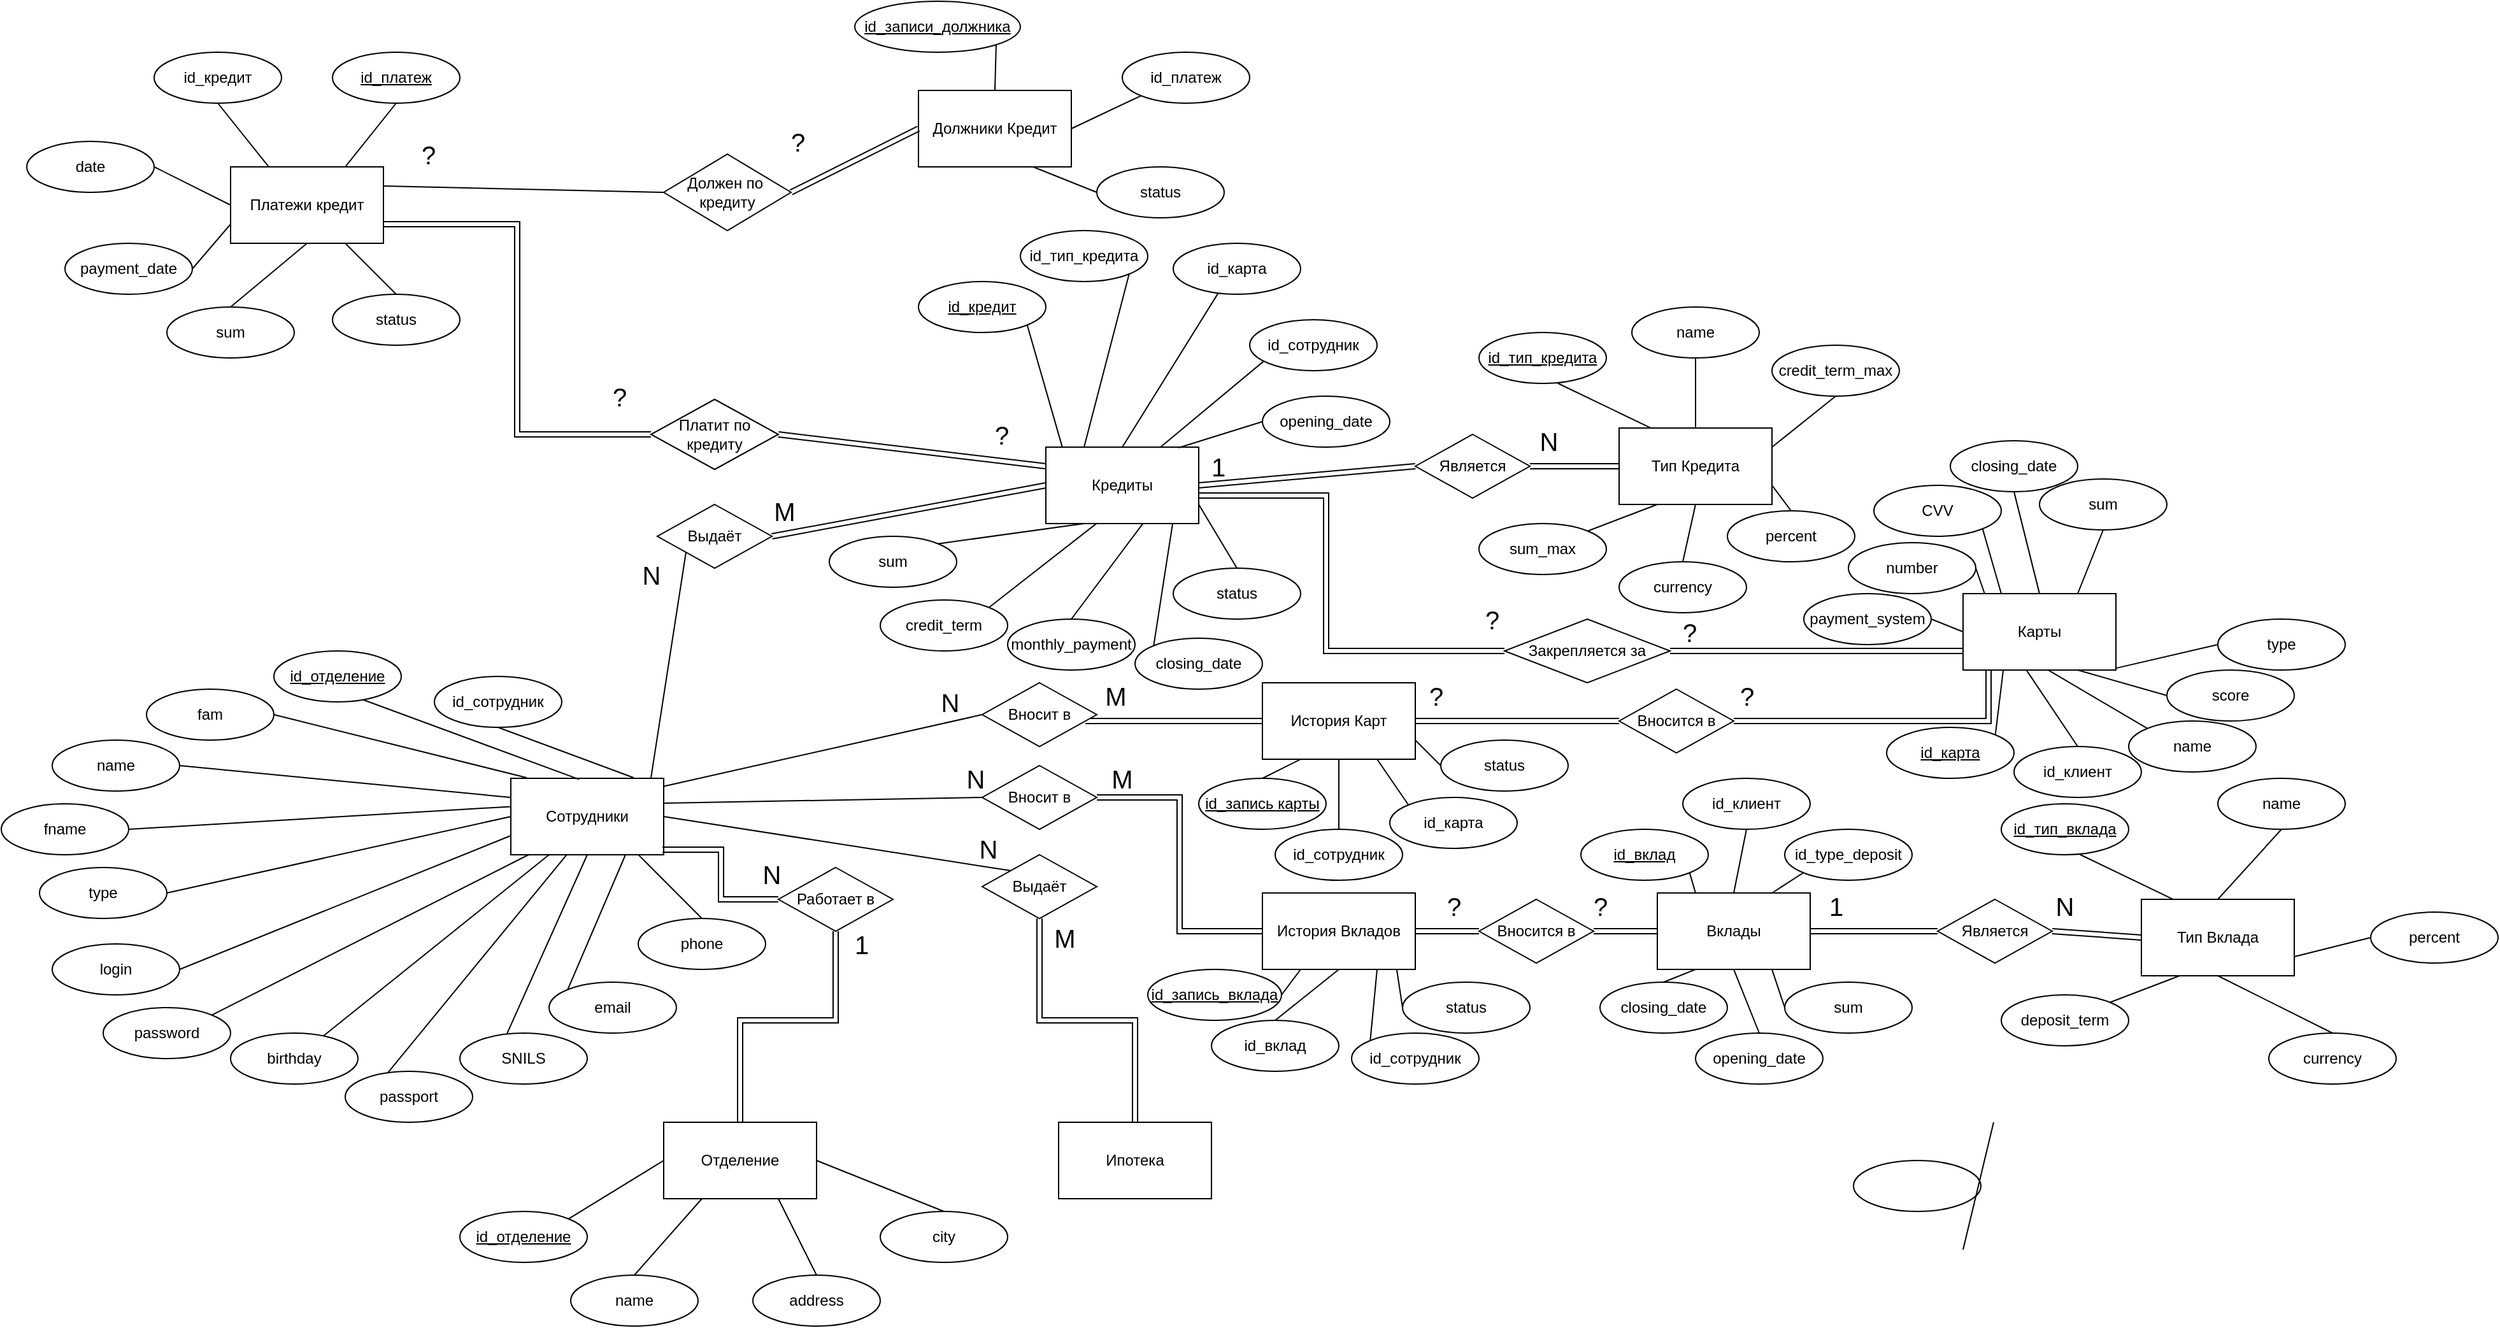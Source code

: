 <mxfile version="23.1.6" type="github">
  <diagram name="Страница — 1" id="djg7_Uyk3S77_dmqnqZD">
    <mxGraphModel dx="2184" dy="2339" grid="1" gridSize="10" guides="1" tooltips="1" connect="1" arrows="1" fold="1" page="1" pageScale="1" pageWidth="827" pageHeight="1169" math="0" shadow="0">
      <root>
        <mxCell id="0" />
        <mxCell id="1" parent="0" />
        <mxCell id="ZqY_GZwHogOzATdWuDRo-2" value="Сотрудники" style="rounded=0;whiteSpace=wrap;html=1;" vertex="1" parent="1">
          <mxGeometry x="500" y="230" width="120" height="60" as="geometry" />
        </mxCell>
        <mxCell id="ZqY_GZwHogOzATdWuDRo-3" value="id_сотрудник" style="ellipse;whiteSpace=wrap;html=1;fontStyle=0" vertex="1" parent="1">
          <mxGeometry x="440" y="150" width="100" height="40" as="geometry" />
        </mxCell>
        <mxCell id="ZqY_GZwHogOzATdWuDRo-4" value="id_отделение" style="ellipse;whiteSpace=wrap;html=1;fontStyle=4" vertex="1" parent="1">
          <mxGeometry x="314" y="130" width="100" height="40" as="geometry" />
        </mxCell>
        <mxCell id="ZqY_GZwHogOzATdWuDRo-6" value="" style="ellipse;whiteSpace=wrap;html=1;" vertex="1" parent="1">
          <mxGeometry x="1554" y="530" width="100" height="40" as="geometry" />
        </mxCell>
        <mxCell id="ZqY_GZwHogOzATdWuDRo-7" value="fam" style="ellipse;whiteSpace=wrap;html=1;" vertex="1" parent="1">
          <mxGeometry x="214" y="160" width="100" height="40" as="geometry" />
        </mxCell>
        <mxCell id="ZqY_GZwHogOzATdWuDRo-8" value="name" style="ellipse;whiteSpace=wrap;html=1;" vertex="1" parent="1">
          <mxGeometry x="140" y="200" width="100" height="40" as="geometry" />
        </mxCell>
        <mxCell id="ZqY_GZwHogOzATdWuDRo-9" value="fname" style="ellipse;whiteSpace=wrap;html=1;" vertex="1" parent="1">
          <mxGeometry x="100" y="250" width="100" height="40" as="geometry" />
        </mxCell>
        <mxCell id="ZqY_GZwHogOzATdWuDRo-10" value="type" style="ellipse;whiteSpace=wrap;html=1;" vertex="1" parent="1">
          <mxGeometry x="130" y="300" width="100" height="40" as="geometry" />
        </mxCell>
        <mxCell id="ZqY_GZwHogOzATdWuDRo-11" value="login" style="ellipse;whiteSpace=wrap;html=1;" vertex="1" parent="1">
          <mxGeometry x="140" y="360" width="100" height="40" as="geometry" />
        </mxCell>
        <mxCell id="ZqY_GZwHogOzATdWuDRo-12" value="password" style="ellipse;whiteSpace=wrap;html=1;" vertex="1" parent="1">
          <mxGeometry x="180" y="410" width="100" height="40" as="geometry" />
        </mxCell>
        <mxCell id="ZqY_GZwHogOzATdWuDRo-13" value="birthday" style="ellipse;whiteSpace=wrap;html=1;" vertex="1" parent="1">
          <mxGeometry x="280" y="430" width="100" height="40" as="geometry" />
        </mxCell>
        <mxCell id="ZqY_GZwHogOzATdWuDRo-14" value="passport" style="ellipse;whiteSpace=wrap;html=1;" vertex="1" parent="1">
          <mxGeometry x="370" y="460" width="100" height="40" as="geometry" />
        </mxCell>
        <mxCell id="ZqY_GZwHogOzATdWuDRo-15" value="SNILS" style="ellipse;whiteSpace=wrap;html=1;" vertex="1" parent="1">
          <mxGeometry x="460" y="430" width="100" height="40" as="geometry" />
        </mxCell>
        <mxCell id="ZqY_GZwHogOzATdWuDRo-16" value="email" style="ellipse;whiteSpace=wrap;html=1;" vertex="1" parent="1">
          <mxGeometry x="530" y="390" width="100" height="40" as="geometry" />
        </mxCell>
        <mxCell id="ZqY_GZwHogOzATdWuDRo-17" value="phone" style="ellipse;whiteSpace=wrap;html=1;" vertex="1" parent="1">
          <mxGeometry x="600" y="340" width="100" height="40" as="geometry" />
        </mxCell>
        <mxCell id="ZqY_GZwHogOzATdWuDRo-19" value="" style="endArrow=none;html=1;rounded=0;entryX=0.702;entryY=0.959;entryDx=0;entryDy=0;exitX=0.447;exitY=0.014;exitDx=0;exitDy=0;exitPerimeter=0;entryPerimeter=0;" edge="1" parent="1" source="ZqY_GZwHogOzATdWuDRo-2" target="ZqY_GZwHogOzATdWuDRo-4">
          <mxGeometry width="50" height="50" relative="1" as="geometry">
            <mxPoint x="360" y="330" as="sourcePoint" />
            <mxPoint x="410" y="280" as="targetPoint" />
          </mxGeometry>
        </mxCell>
        <mxCell id="ZqY_GZwHogOzATdWuDRo-20" style="rounded=0;orthogonalLoop=1;jettySize=auto;html=1;exitX=0.5;exitY=1;exitDx=0;exitDy=0;entryX=0.803;entryY=-0.008;entryDx=0;entryDy=0;endArrow=none;endFill=0;entryPerimeter=0;" edge="1" parent="1" source="ZqY_GZwHogOzATdWuDRo-3" target="ZqY_GZwHogOzATdWuDRo-2">
          <mxGeometry relative="1" as="geometry" />
        </mxCell>
        <mxCell id="ZqY_GZwHogOzATdWuDRo-24" value="" style="endArrow=none;html=1;rounded=0;entryX=0.5;entryY=1;entryDx=0;entryDy=0;exitX=0.5;exitY=0;exitDx=0;exitDy=0;" edge="1" parent="1" source="ZqY_GZwHogOzATdWuDRo-148" target="ZqY_GZwHogOzATdWuDRo-135">
          <mxGeometry width="50" height="50" relative="1" as="geometry">
            <mxPoint x="1036" y="685" as="sourcePoint" />
            <mxPoint x="1060" y="585" as="targetPoint" />
          </mxGeometry>
        </mxCell>
        <mxCell id="ZqY_GZwHogOzATdWuDRo-25" value="" style="endArrow=none;html=1;rounded=0;entryX=1;entryY=0.5;entryDx=0;entryDy=0;exitX=0.103;exitY=-0.008;exitDx=0;exitDy=0;exitPerimeter=0;" edge="1" parent="1" source="ZqY_GZwHogOzATdWuDRo-2" target="ZqY_GZwHogOzATdWuDRo-7">
          <mxGeometry width="50" height="50" relative="1" as="geometry">
            <mxPoint x="403" y="420" as="sourcePoint" />
            <mxPoint x="457" y="240" as="targetPoint" />
          </mxGeometry>
        </mxCell>
        <mxCell id="ZqY_GZwHogOzATdWuDRo-27" value="" style="endArrow=none;html=1;rounded=0;entryX=1;entryY=0.5;entryDx=0;entryDy=0;exitX=0;exitY=0.25;exitDx=0;exitDy=0;" edge="1" parent="1" source="ZqY_GZwHogOzATdWuDRo-2" target="ZqY_GZwHogOzATdWuDRo-8">
          <mxGeometry width="50" height="50" relative="1" as="geometry">
            <mxPoint x="413" y="430" as="sourcePoint" />
            <mxPoint x="467" y="250" as="targetPoint" />
          </mxGeometry>
        </mxCell>
        <mxCell id="ZqY_GZwHogOzATdWuDRo-28" value="" style="endArrow=none;html=1;rounded=0;entryX=1;entryY=0.5;entryDx=0;entryDy=0;exitX=-0.004;exitY=0.37;exitDx=0;exitDy=0;exitPerimeter=0;" edge="1" parent="1" source="ZqY_GZwHogOzATdWuDRo-2" target="ZqY_GZwHogOzATdWuDRo-9">
          <mxGeometry width="50" height="50" relative="1" as="geometry">
            <mxPoint x="441.5" y="390" as="sourcePoint" />
            <mxPoint x="218.5" y="220" as="targetPoint" />
          </mxGeometry>
        </mxCell>
        <mxCell id="ZqY_GZwHogOzATdWuDRo-29" value="" style="endArrow=none;html=1;rounded=0;entryX=1;entryY=0.5;entryDx=0;entryDy=0;exitX=0;exitY=0.5;exitDx=0;exitDy=0;" edge="1" parent="1" source="ZqY_GZwHogOzATdWuDRo-2" target="ZqY_GZwHogOzATdWuDRo-10">
          <mxGeometry width="50" height="50" relative="1" as="geometry">
            <mxPoint x="690" y="270" as="sourcePoint" />
            <mxPoint x="744" y="90" as="targetPoint" />
          </mxGeometry>
        </mxCell>
        <mxCell id="ZqY_GZwHogOzATdWuDRo-30" value="" style="endArrow=none;html=1;rounded=0;entryX=1;entryY=0.5;entryDx=0;entryDy=0;exitX=0;exitY=0.75;exitDx=0;exitDy=0;" edge="1" parent="1" source="ZqY_GZwHogOzATdWuDRo-2" target="ZqY_GZwHogOzATdWuDRo-11">
          <mxGeometry width="50" height="50" relative="1" as="geometry">
            <mxPoint x="700" y="280" as="sourcePoint" />
            <mxPoint x="754" y="100" as="targetPoint" />
          </mxGeometry>
        </mxCell>
        <mxCell id="ZqY_GZwHogOzATdWuDRo-31" value="" style="endArrow=none;html=1;rounded=0;entryX=0.118;entryY=0.998;entryDx=0;entryDy=0;exitX=1;exitY=0;exitDx=0;exitDy=0;entryPerimeter=0;" edge="1" parent="1" source="ZqY_GZwHogOzATdWuDRo-12" target="ZqY_GZwHogOzATdWuDRo-2">
          <mxGeometry width="50" height="50" relative="1" as="geometry">
            <mxPoint x="710" y="290" as="sourcePoint" />
            <mxPoint x="764" y="110" as="targetPoint" />
          </mxGeometry>
        </mxCell>
        <mxCell id="ZqY_GZwHogOzATdWuDRo-32" value="" style="endArrow=none;html=1;rounded=0;entryX=0.25;entryY=1;entryDx=0;entryDy=0;exitX=0.73;exitY=0.054;exitDx=0;exitDy=0;exitPerimeter=0;" edge="1" parent="1" source="ZqY_GZwHogOzATdWuDRo-13" target="ZqY_GZwHogOzATdWuDRo-2">
          <mxGeometry width="50" height="50" relative="1" as="geometry">
            <mxPoint x="690" y="270" as="sourcePoint" />
            <mxPoint x="744" y="90" as="targetPoint" />
          </mxGeometry>
        </mxCell>
        <mxCell id="ZqY_GZwHogOzATdWuDRo-33" value="" style="endArrow=none;html=1;rounded=0;entryX=0.364;entryY=1.003;entryDx=0;entryDy=0;exitX=0.337;exitY=0.021;exitDx=0;exitDy=0;exitPerimeter=0;entryPerimeter=0;" edge="1" parent="1" source="ZqY_GZwHogOzATdWuDRo-14" target="ZqY_GZwHogOzATdWuDRo-2">
          <mxGeometry width="50" height="50" relative="1" as="geometry">
            <mxPoint x="700" y="280" as="sourcePoint" />
            <mxPoint x="754" y="100" as="targetPoint" />
          </mxGeometry>
        </mxCell>
        <mxCell id="ZqY_GZwHogOzATdWuDRo-34" value="" style="endArrow=none;html=1;rounded=0;entryX=0.5;entryY=1;entryDx=0;entryDy=0;exitX=0.37;exitY=0.01;exitDx=0;exitDy=0;exitPerimeter=0;" edge="1" parent="1" source="ZqY_GZwHogOzATdWuDRo-15" target="ZqY_GZwHogOzATdWuDRo-2">
          <mxGeometry width="50" height="50" relative="1" as="geometry">
            <mxPoint x="495" y="434" as="sourcePoint" />
            <mxPoint x="764" y="110" as="targetPoint" />
          </mxGeometry>
        </mxCell>
        <mxCell id="ZqY_GZwHogOzATdWuDRo-35" value="" style="endArrow=none;html=1;rounded=0;entryX=0.75;entryY=1;entryDx=0;entryDy=0;exitX=0;exitY=0;exitDx=0;exitDy=0;" edge="1" parent="1" source="ZqY_GZwHogOzATdWuDRo-16" target="ZqY_GZwHogOzATdWuDRo-2">
          <mxGeometry width="50" height="50" relative="1" as="geometry">
            <mxPoint x="720" y="300" as="sourcePoint" />
            <mxPoint x="774" y="120" as="targetPoint" />
          </mxGeometry>
        </mxCell>
        <mxCell id="ZqY_GZwHogOzATdWuDRo-36" value="" style="endArrow=none;html=1;rounded=0;entryX=0.836;entryY=1.003;entryDx=0;entryDy=0;exitX=0.5;exitY=0;exitDx=0;exitDy=0;entryPerimeter=0;" edge="1" parent="1" source="ZqY_GZwHogOzATdWuDRo-17" target="ZqY_GZwHogOzATdWuDRo-2">
          <mxGeometry width="50" height="50" relative="1" as="geometry">
            <mxPoint x="730" y="310" as="sourcePoint" />
            <mxPoint x="784" y="130" as="targetPoint" />
          </mxGeometry>
        </mxCell>
        <mxCell id="ZqY_GZwHogOzATdWuDRo-37" value="Работает в" style="rhombus;whiteSpace=wrap;html=1;" vertex="1" parent="1">
          <mxGeometry x="710" y="300" width="90" height="50" as="geometry" />
        </mxCell>
        <mxCell id="ZqY_GZwHogOzATdWuDRo-38" value="" style="endArrow=none;html=1;rounded=0;exitX=0.992;exitY=0.934;exitDx=0;exitDy=0;entryX=0;entryY=0.5;entryDx=0;entryDy=0;shape=link;edgeStyle=orthogonalEdgeStyle;exitPerimeter=0;" edge="1" parent="1" source="ZqY_GZwHogOzATdWuDRo-2" target="ZqY_GZwHogOzATdWuDRo-37">
          <mxGeometry width="50" height="50" relative="1" as="geometry">
            <mxPoint x="790" y="360" as="sourcePoint" />
            <mxPoint x="840" y="310" as="targetPoint" />
          </mxGeometry>
        </mxCell>
        <mxCell id="ZqY_GZwHogOzATdWuDRo-40" style="rounded=0;orthogonalLoop=1;jettySize=auto;html=1;exitX=0.5;exitY=0;exitDx=0;exitDy=0;entryX=0.5;entryY=1;entryDx=0;entryDy=0;shape=link;edgeStyle=orthogonalEdgeStyle;" edge="1" parent="1" source="ZqY_GZwHogOzATdWuDRo-39" target="ZqY_GZwHogOzATdWuDRo-37">
          <mxGeometry relative="1" as="geometry">
            <Array as="points">
              <mxPoint x="680" y="420" />
              <mxPoint x="755" y="420" />
            </Array>
          </mxGeometry>
        </mxCell>
        <mxCell id="ZqY_GZwHogOzATdWuDRo-39" value="Отделение" style="rounded=0;whiteSpace=wrap;html=1;" vertex="1" parent="1">
          <mxGeometry x="620" y="500" width="120" height="60" as="geometry" />
        </mxCell>
        <mxCell id="ZqY_GZwHogOzATdWuDRo-41" value="id_отделение" style="ellipse;whiteSpace=wrap;html=1;fontStyle=4" vertex="1" parent="1">
          <mxGeometry x="460" y="570" width="100" height="40" as="geometry" />
        </mxCell>
        <mxCell id="ZqY_GZwHogOzATdWuDRo-42" value="name" style="ellipse;whiteSpace=wrap;html=1;" vertex="1" parent="1">
          <mxGeometry x="547" y="620" width="100" height="40" as="geometry" />
        </mxCell>
        <mxCell id="ZqY_GZwHogOzATdWuDRo-43" value="address" style="ellipse;whiteSpace=wrap;html=1;" vertex="1" parent="1">
          <mxGeometry x="690" y="620" width="100" height="40" as="geometry" />
        </mxCell>
        <mxCell id="ZqY_GZwHogOzATdWuDRo-44" value="city" style="ellipse;whiteSpace=wrap;html=1;" vertex="1" parent="1">
          <mxGeometry x="790" y="570" width="100" height="40" as="geometry" />
        </mxCell>
        <mxCell id="ZqY_GZwHogOzATdWuDRo-45" value="" style="endArrow=none;html=1;rounded=0;entryX=1;entryY=0.5;entryDx=0;entryDy=0;exitX=0.5;exitY=0;exitDx=0;exitDy=0;" edge="1" parent="1" source="ZqY_GZwHogOzATdWuDRo-44" target="ZqY_GZwHogOzATdWuDRo-39">
          <mxGeometry width="50" height="50" relative="1" as="geometry">
            <mxPoint x="800" y="540" as="sourcePoint" />
            <mxPoint x="824" y="440" as="targetPoint" />
          </mxGeometry>
        </mxCell>
        <mxCell id="ZqY_GZwHogOzATdWuDRo-46" value="" style="endArrow=none;html=1;rounded=0;entryX=0.75;entryY=1;entryDx=0;entryDy=0;exitX=0.5;exitY=0;exitDx=0;exitDy=0;" edge="1" parent="1" source="ZqY_GZwHogOzATdWuDRo-43" target="ZqY_GZwHogOzATdWuDRo-39">
          <mxGeometry width="50" height="50" relative="1" as="geometry">
            <mxPoint x="810" y="550" as="sourcePoint" />
            <mxPoint x="834" y="450" as="targetPoint" />
          </mxGeometry>
        </mxCell>
        <mxCell id="ZqY_GZwHogOzATdWuDRo-47" value="" style="endArrow=none;html=1;rounded=0;entryX=0.25;entryY=1;entryDx=0;entryDy=0;exitX=0.5;exitY=0;exitDx=0;exitDy=0;" edge="1" parent="1" source="ZqY_GZwHogOzATdWuDRo-42" target="ZqY_GZwHogOzATdWuDRo-39">
          <mxGeometry width="50" height="50" relative="1" as="geometry">
            <mxPoint x="820" y="560" as="sourcePoint" />
            <mxPoint x="844" y="460" as="targetPoint" />
          </mxGeometry>
        </mxCell>
        <mxCell id="ZqY_GZwHogOzATdWuDRo-48" value="" style="endArrow=none;html=1;rounded=0;entryX=0;entryY=0.5;entryDx=0;entryDy=0;exitX=1;exitY=0;exitDx=0;exitDy=0;" edge="1" parent="1" source="ZqY_GZwHogOzATdWuDRo-41" target="ZqY_GZwHogOzATdWuDRo-39">
          <mxGeometry width="50" height="50" relative="1" as="geometry">
            <mxPoint x="830" y="570" as="sourcePoint" />
            <mxPoint x="854" y="470" as="targetPoint" />
          </mxGeometry>
        </mxCell>
        <mxCell id="ZqY_GZwHogOzATdWuDRo-49" value="N" style="text;html=1;align=center;verticalAlign=middle;whiteSpace=wrap;rounded=0;fontSize=20;" vertex="1" parent="1">
          <mxGeometry x="680" y="290" width="50" height="30" as="geometry" />
        </mxCell>
        <mxCell id="ZqY_GZwHogOzATdWuDRo-50" value="&lt;font style=&quot;font-size: 20px;&quot;&gt;1&lt;/font&gt;" style="text;html=1;align=center;verticalAlign=middle;resizable=0;points=[];autosize=1;strokeColor=none;fillColor=none;" vertex="1" parent="1">
          <mxGeometry x="760" y="340" width="30" height="40" as="geometry" />
        </mxCell>
        <mxCell id="ZqY_GZwHogOzATdWuDRo-55" style="rounded=0;orthogonalLoop=1;jettySize=auto;html=1;exitX=1;exitY=0.5;exitDx=0;exitDy=0;entryX=0;entryY=0.5;entryDx=0;entryDy=0;shape=link;" edge="1" parent="1" source="ZqY_GZwHogOzATdWuDRo-51" target="ZqY_GZwHogOzATdWuDRo-54">
          <mxGeometry relative="1" as="geometry" />
        </mxCell>
        <mxCell id="ZqY_GZwHogOzATdWuDRo-51" value="Выдаёт" style="rhombus;whiteSpace=wrap;html=1;" vertex="1" parent="1">
          <mxGeometry x="615" y="15" width="90" height="50" as="geometry" />
        </mxCell>
        <mxCell id="ZqY_GZwHogOzATdWuDRo-52" value="" style="endArrow=none;html=1;rounded=0;entryX=0;entryY=1;entryDx=0;entryDy=0;exitX=0.917;exitY=-0.01;exitDx=0;exitDy=0;exitPerimeter=0;" edge="1" parent="1" source="ZqY_GZwHogOzATdWuDRo-2" target="ZqY_GZwHogOzATdWuDRo-51">
          <mxGeometry width="50" height="50" relative="1" as="geometry">
            <mxPoint x="266" y="60" as="sourcePoint" />
            <mxPoint x="290" y="-40" as="targetPoint" />
          </mxGeometry>
        </mxCell>
        <mxCell id="ZqY_GZwHogOzATdWuDRo-54" value="Кредиты" style="rounded=0;whiteSpace=wrap;html=1;" vertex="1" parent="1">
          <mxGeometry x="920" y="-30" width="120" height="60" as="geometry" />
        </mxCell>
        <mxCell id="ZqY_GZwHogOzATdWuDRo-56" value="&lt;span style=&quot;font-size: 20px;&quot;&gt;N&lt;/span&gt;" style="text;html=1;align=center;verticalAlign=middle;resizable=0;points=[];autosize=1;strokeColor=none;fillColor=none;" vertex="1" parent="1">
          <mxGeometry x="590" y="50" width="40" height="40" as="geometry" />
        </mxCell>
        <mxCell id="ZqY_GZwHogOzATdWuDRo-59" value="M" style="text;html=1;align=center;verticalAlign=middle;whiteSpace=wrap;rounded=0;fontSize=20;" vertex="1" parent="1">
          <mxGeometry x="690" y="5" width="50" height="30" as="geometry" />
        </mxCell>
        <mxCell id="ZqY_GZwHogOzATdWuDRo-60" value="sum" style="ellipse;whiteSpace=wrap;html=1;" vertex="1" parent="1">
          <mxGeometry x="750" y="40" width="100" height="40" as="geometry" />
        </mxCell>
        <mxCell id="ZqY_GZwHogOzATdWuDRo-61" value="credit_term" style="ellipse;whiteSpace=wrap;html=1;" vertex="1" parent="1">
          <mxGeometry x="790" y="90" width="100" height="40" as="geometry" />
        </mxCell>
        <mxCell id="ZqY_GZwHogOzATdWuDRo-62" value="monthly_payment" style="ellipse;whiteSpace=wrap;html=1;" vertex="1" parent="1">
          <mxGeometry x="890" y="105" width="100" height="40" as="geometry" />
        </mxCell>
        <mxCell id="ZqY_GZwHogOzATdWuDRo-63" value="closing_date" style="ellipse;whiteSpace=wrap;html=1;" vertex="1" parent="1">
          <mxGeometry x="990" y="120" width="100" height="40" as="geometry" />
        </mxCell>
        <mxCell id="ZqY_GZwHogOzATdWuDRo-64" value="status" style="ellipse;whiteSpace=wrap;html=1;" vertex="1" parent="1">
          <mxGeometry x="1020" y="65" width="100" height="40" as="geometry" />
        </mxCell>
        <mxCell id="ZqY_GZwHogOzATdWuDRo-65" value="id_кредит" style="ellipse;whiteSpace=wrap;html=1;fontStyle=4" vertex="1" parent="1">
          <mxGeometry x="820" y="-160" width="100" height="40" as="geometry" />
        </mxCell>
        <mxCell id="ZqY_GZwHogOzATdWuDRo-66" value="id_тип_кредита" style="ellipse;whiteSpace=wrap;html=1;" vertex="1" parent="1">
          <mxGeometry x="900" y="-200" width="100" height="40" as="geometry" />
        </mxCell>
        <mxCell id="ZqY_GZwHogOzATdWuDRo-67" value="id_карта" style="ellipse;whiteSpace=wrap;html=1;" vertex="1" parent="1">
          <mxGeometry x="1020" y="-190" width="100" height="40" as="geometry" />
        </mxCell>
        <mxCell id="ZqY_GZwHogOzATdWuDRo-68" value="id_сотрудник" style="ellipse;whiteSpace=wrap;html=1;" vertex="1" parent="1">
          <mxGeometry x="1080" y="-130" width="100" height="40" as="geometry" />
        </mxCell>
        <mxCell id="ZqY_GZwHogOzATdWuDRo-69" value="opening_date" style="ellipse;whiteSpace=wrap;html=1;" vertex="1" parent="1">
          <mxGeometry x="1090" y="-70" width="100" height="40" as="geometry" />
        </mxCell>
        <mxCell id="ZqY_GZwHogOzATdWuDRo-70" value="" style="endArrow=none;html=1;rounded=0;entryX=1;entryY=0.75;entryDx=0;entryDy=0;exitX=0.5;exitY=0;exitDx=0;exitDy=0;" edge="1" parent="1" source="ZqY_GZwHogOzATdWuDRo-64" target="ZqY_GZwHogOzATdWuDRo-54">
          <mxGeometry width="50" height="50" relative="1" as="geometry">
            <mxPoint x="1230" y="50" as="sourcePoint" />
            <mxPoint x="1254" y="-50" as="targetPoint" />
          </mxGeometry>
        </mxCell>
        <mxCell id="ZqY_GZwHogOzATdWuDRo-71" value="" style="endArrow=none;html=1;rounded=0;entryX=0.829;entryY=1.003;entryDx=0;entryDy=0;exitX=0;exitY=0;exitDx=0;exitDy=0;entryPerimeter=0;" edge="1" parent="1" source="ZqY_GZwHogOzATdWuDRo-63" target="ZqY_GZwHogOzATdWuDRo-54">
          <mxGeometry width="50" height="50" relative="1" as="geometry">
            <mxPoint x="1260" y="50" as="sourcePoint" />
            <mxPoint x="1284" y="-50" as="targetPoint" />
          </mxGeometry>
        </mxCell>
        <mxCell id="ZqY_GZwHogOzATdWuDRo-72" value="" style="endArrow=none;html=1;rounded=0;entryX=0.5;entryY=0;entryDx=0;entryDy=0;exitX=0.636;exitY=0.997;exitDx=0;exitDy=0;exitPerimeter=0;" edge="1" parent="1" source="ZqY_GZwHogOzATdWuDRo-54" target="ZqY_GZwHogOzATdWuDRo-62">
          <mxGeometry width="50" height="50" relative="1" as="geometry">
            <mxPoint x="1270" y="60" as="sourcePoint" />
            <mxPoint x="1294" y="-40" as="targetPoint" />
          </mxGeometry>
        </mxCell>
        <mxCell id="ZqY_GZwHogOzATdWuDRo-73" value="" style="endArrow=none;html=1;rounded=0;entryX=0.33;entryY=1.001;entryDx=0;entryDy=0;exitX=1;exitY=0;exitDx=0;exitDy=0;entryPerimeter=0;" edge="1" parent="1" source="ZqY_GZwHogOzATdWuDRo-61" target="ZqY_GZwHogOzATdWuDRo-54">
          <mxGeometry width="50" height="50" relative="1" as="geometry">
            <mxPoint x="1280" y="70" as="sourcePoint" />
            <mxPoint x="1304" y="-30" as="targetPoint" />
          </mxGeometry>
        </mxCell>
        <mxCell id="ZqY_GZwHogOzATdWuDRo-74" value="" style="endArrow=none;html=1;rounded=0;entryX=0.25;entryY=1;entryDx=0;entryDy=0;exitX=1;exitY=0;exitDx=0;exitDy=0;" edge="1" parent="1" source="ZqY_GZwHogOzATdWuDRo-60" target="ZqY_GZwHogOzATdWuDRo-54">
          <mxGeometry width="50" height="50" relative="1" as="geometry">
            <mxPoint x="1290" y="80" as="sourcePoint" />
            <mxPoint x="1314" y="-20" as="targetPoint" />
          </mxGeometry>
        </mxCell>
        <mxCell id="ZqY_GZwHogOzATdWuDRo-75" value="" style="endArrow=none;html=1;rounded=0;exitX=0;exitY=0.5;exitDx=0;exitDy=0;entryX=0.868;entryY=0.008;entryDx=0;entryDy=0;entryPerimeter=0;" edge="1" parent="1" source="ZqY_GZwHogOzATdWuDRo-69" target="ZqY_GZwHogOzATdWuDRo-54">
          <mxGeometry width="50" height="50" relative="1" as="geometry">
            <mxPoint x="1300" y="90" as="sourcePoint" />
            <mxPoint x="1027" y="-31" as="targetPoint" />
          </mxGeometry>
        </mxCell>
        <mxCell id="ZqY_GZwHogOzATdWuDRo-76" value="" style="endArrow=none;html=1;rounded=0;entryX=0.11;entryY=0.814;entryDx=0;entryDy=0;exitX=0.75;exitY=0;exitDx=0;exitDy=0;entryPerimeter=0;" edge="1" parent="1" source="ZqY_GZwHogOzATdWuDRo-54" target="ZqY_GZwHogOzATdWuDRo-68">
          <mxGeometry width="50" height="50" relative="1" as="geometry">
            <mxPoint x="1280" y="100" as="sourcePoint" />
            <mxPoint x="1304" as="targetPoint" />
          </mxGeometry>
        </mxCell>
        <mxCell id="ZqY_GZwHogOzATdWuDRo-77" value="" style="endArrow=none;html=1;rounded=0;entryX=0.5;entryY=0;entryDx=0;entryDy=0;exitX=0.35;exitY=0.989;exitDx=0;exitDy=0;exitPerimeter=0;" edge="1" parent="1" source="ZqY_GZwHogOzATdWuDRo-67" target="ZqY_GZwHogOzATdWuDRo-54">
          <mxGeometry width="50" height="50" relative="1" as="geometry">
            <mxPoint x="1320" y="110" as="sourcePoint" />
            <mxPoint x="1344" y="10" as="targetPoint" />
          </mxGeometry>
        </mxCell>
        <mxCell id="ZqY_GZwHogOzATdWuDRo-78" value="" style="endArrow=none;html=1;rounded=0;entryX=0.25;entryY=0;entryDx=0;entryDy=0;exitX=1;exitY=1;exitDx=0;exitDy=0;" edge="1" parent="1" source="ZqY_GZwHogOzATdWuDRo-66" target="ZqY_GZwHogOzATdWuDRo-54">
          <mxGeometry width="50" height="50" relative="1" as="geometry">
            <mxPoint x="1330" y="120" as="sourcePoint" />
            <mxPoint x="1354" y="20" as="targetPoint" />
          </mxGeometry>
        </mxCell>
        <mxCell id="ZqY_GZwHogOzATdWuDRo-79" value="" style="endArrow=none;html=1;rounded=0;entryX=0.107;entryY=-0.003;entryDx=0;entryDy=0;exitX=1;exitY=1;exitDx=0;exitDy=0;entryPerimeter=0;" edge="1" parent="1" source="ZqY_GZwHogOzATdWuDRo-65" target="ZqY_GZwHogOzATdWuDRo-54">
          <mxGeometry width="50" height="50" relative="1" as="geometry">
            <mxPoint x="1340" y="130" as="sourcePoint" />
            <mxPoint x="1364" y="30" as="targetPoint" />
          </mxGeometry>
        </mxCell>
        <mxCell id="ZqY_GZwHogOzATdWuDRo-80" value="Является" style="rhombus;whiteSpace=wrap;html=1;" vertex="1" parent="1">
          <mxGeometry x="1210" y="-40" width="90" height="50" as="geometry" />
        </mxCell>
        <mxCell id="ZqY_GZwHogOzATdWuDRo-81" value="" style="endArrow=none;html=1;rounded=0;entryX=0;entryY=0.5;entryDx=0;entryDy=0;exitX=1;exitY=0.5;exitDx=0;exitDy=0;shape=link;" edge="1" parent="1" source="ZqY_GZwHogOzATdWuDRo-54" target="ZqY_GZwHogOzATdWuDRo-80">
          <mxGeometry width="50" height="50" relative="1" as="geometry">
            <mxPoint x="1200" y="-40" as="sourcePoint" />
            <mxPoint x="1224" y="-140" as="targetPoint" />
          </mxGeometry>
        </mxCell>
        <mxCell id="ZqY_GZwHogOzATdWuDRo-83" style="rounded=0;orthogonalLoop=1;jettySize=auto;html=1;exitX=0;exitY=0.5;exitDx=0;exitDy=0;entryX=1;entryY=0.5;entryDx=0;entryDy=0;shape=link;" edge="1" parent="1" source="ZqY_GZwHogOzATdWuDRo-82" target="ZqY_GZwHogOzATdWuDRo-80">
          <mxGeometry relative="1" as="geometry" />
        </mxCell>
        <mxCell id="ZqY_GZwHogOzATdWuDRo-82" value="Тип Кредита" style="rounded=0;whiteSpace=wrap;html=1;" vertex="1" parent="1">
          <mxGeometry x="1370" y="-45" width="120" height="60" as="geometry" />
        </mxCell>
        <mxCell id="ZqY_GZwHogOzATdWuDRo-84" value="&lt;font style=&quot;font-size: 20px;&quot;&gt;1&lt;/font&gt;" style="text;html=1;align=center;verticalAlign=middle;resizable=0;points=[];autosize=1;strokeColor=none;fillColor=none;" vertex="1" parent="1">
          <mxGeometry x="1040" y="-35" width="30" height="40" as="geometry" />
        </mxCell>
        <mxCell id="ZqY_GZwHogOzATdWuDRo-85" value="N" style="text;html=1;align=center;verticalAlign=middle;whiteSpace=wrap;rounded=0;fontSize=20;" vertex="1" parent="1">
          <mxGeometry x="1290" y="-50" width="50" height="30" as="geometry" />
        </mxCell>
        <mxCell id="ZqY_GZwHogOzATdWuDRo-86" value="sum_max" style="ellipse;whiteSpace=wrap;html=1;" vertex="1" parent="1">
          <mxGeometry x="1260" y="30" width="100" height="40" as="geometry" />
        </mxCell>
        <mxCell id="ZqY_GZwHogOzATdWuDRo-87" value="currency" style="ellipse;whiteSpace=wrap;html=1;" vertex="1" parent="1">
          <mxGeometry x="1370" y="60" width="100" height="40" as="geometry" />
        </mxCell>
        <mxCell id="ZqY_GZwHogOzATdWuDRo-88" value="percent" style="ellipse;whiteSpace=wrap;html=1;" vertex="1" parent="1">
          <mxGeometry x="1455" y="20" width="100" height="40" as="geometry" />
        </mxCell>
        <mxCell id="ZqY_GZwHogOzATdWuDRo-89" value="id_тип_кредита" style="ellipse;whiteSpace=wrap;html=1;fontStyle=4" vertex="1" parent="1">
          <mxGeometry x="1260" y="-120" width="100" height="40" as="geometry" />
        </mxCell>
        <mxCell id="ZqY_GZwHogOzATdWuDRo-90" value="name" style="ellipse;whiteSpace=wrap;html=1;" vertex="1" parent="1">
          <mxGeometry x="1380" y="-140" width="100" height="40" as="geometry" />
        </mxCell>
        <mxCell id="ZqY_GZwHogOzATdWuDRo-91" value="credit_term_max" style="ellipse;whiteSpace=wrap;html=1;" vertex="1" parent="1">
          <mxGeometry x="1490" y="-110" width="100" height="40" as="geometry" />
        </mxCell>
        <mxCell id="ZqY_GZwHogOzATdWuDRo-92" value="" style="endArrow=none;html=1;rounded=0;entryX=0.209;entryY=0.001;entryDx=0;entryDy=0;exitX=0.619;exitY=0.997;exitDx=0;exitDy=0;exitPerimeter=0;entryPerimeter=0;" edge="1" parent="1" source="ZqY_GZwHogOzATdWuDRo-89" target="ZqY_GZwHogOzATdWuDRo-82">
          <mxGeometry width="50" height="50" relative="1" as="geometry">
            <mxPoint x="1620" as="sourcePoint" />
            <mxPoint x="1644" y="-100" as="targetPoint" />
          </mxGeometry>
        </mxCell>
        <mxCell id="ZqY_GZwHogOzATdWuDRo-93" value="" style="endArrow=none;html=1;rounded=0;entryX=0.5;entryY=0;entryDx=0;entryDy=0;exitX=0.5;exitY=1;exitDx=0;exitDy=0;" edge="1" parent="1" source="ZqY_GZwHogOzATdWuDRo-90" target="ZqY_GZwHogOzATdWuDRo-82">
          <mxGeometry width="50" height="50" relative="1" as="geometry">
            <mxPoint x="1630" y="10" as="sourcePoint" />
            <mxPoint x="1654" y="-90" as="targetPoint" />
          </mxGeometry>
        </mxCell>
        <mxCell id="ZqY_GZwHogOzATdWuDRo-94" value="" style="endArrow=none;html=1;rounded=0;entryX=0.5;entryY=1;entryDx=0;entryDy=0;exitX=1;exitY=0.25;exitDx=0;exitDy=0;" edge="1" parent="1" source="ZqY_GZwHogOzATdWuDRo-82" target="ZqY_GZwHogOzATdWuDRo-91">
          <mxGeometry width="50" height="50" relative="1" as="geometry">
            <mxPoint x="1640" y="20" as="sourcePoint" />
            <mxPoint x="1664" y="-80" as="targetPoint" />
          </mxGeometry>
        </mxCell>
        <mxCell id="ZqY_GZwHogOzATdWuDRo-95" value="" style="endArrow=none;html=1;rounded=0;entryX=1;entryY=0.75;entryDx=0;entryDy=0;exitX=0.5;exitY=0;exitDx=0;exitDy=0;" edge="1" parent="1" source="ZqY_GZwHogOzATdWuDRo-88" target="ZqY_GZwHogOzATdWuDRo-82">
          <mxGeometry width="50" height="50" relative="1" as="geometry">
            <mxPoint x="1650" y="30" as="sourcePoint" />
            <mxPoint x="1674" y="-70" as="targetPoint" />
          </mxGeometry>
        </mxCell>
        <mxCell id="ZqY_GZwHogOzATdWuDRo-96" value="" style="endArrow=none;html=1;rounded=0;entryX=0.5;entryY=1;entryDx=0;entryDy=0;exitX=0.5;exitY=0;exitDx=0;exitDy=0;" edge="1" parent="1" source="ZqY_GZwHogOzATdWuDRo-87" target="ZqY_GZwHogOzATdWuDRo-82">
          <mxGeometry width="50" height="50" relative="1" as="geometry">
            <mxPoint x="1660" y="40" as="sourcePoint" />
            <mxPoint x="1684" y="-60" as="targetPoint" />
          </mxGeometry>
        </mxCell>
        <mxCell id="ZqY_GZwHogOzATdWuDRo-97" value="" style="endArrow=none;html=1;rounded=0;entryX=0.25;entryY=1;entryDx=0;entryDy=0;exitX=1;exitY=0;exitDx=0;exitDy=0;" edge="1" parent="1" source="ZqY_GZwHogOzATdWuDRo-86" target="ZqY_GZwHogOzATdWuDRo-82">
          <mxGeometry width="50" height="50" relative="1" as="geometry">
            <mxPoint x="1670" y="50" as="sourcePoint" />
            <mxPoint x="1694" y="-50" as="targetPoint" />
          </mxGeometry>
        </mxCell>
        <mxCell id="ZqY_GZwHogOzATdWuDRo-98" value="Платежи кредит" style="rounded=0;whiteSpace=wrap;html=1;" vertex="1" parent="1">
          <mxGeometry x="280" y="-250" width="120" height="60" as="geometry" />
        </mxCell>
        <mxCell id="ZqY_GZwHogOzATdWuDRo-99" value="Должники Кредит" style="rounded=0;whiteSpace=wrap;html=1;" vertex="1" parent="1">
          <mxGeometry x="820" y="-310" width="120" height="60" as="geometry" />
        </mxCell>
        <mxCell id="ZqY_GZwHogOzATdWuDRo-100" value="Платит по&lt;br&gt;кредиту" style="rhombus;whiteSpace=wrap;html=1;" vertex="1" parent="1">
          <mxGeometry x="610" y="-67.5" width="100" height="55" as="geometry" />
        </mxCell>
        <mxCell id="ZqY_GZwHogOzATdWuDRo-101" value="Должен по&amp;nbsp;&lt;br&gt;кредиту" style="rhombus;whiteSpace=wrap;html=1;" vertex="1" parent="1">
          <mxGeometry x="620" y="-260" width="100" height="60" as="geometry" />
        </mxCell>
        <mxCell id="ZqY_GZwHogOzATdWuDRo-102" value="" style="endArrow=none;html=1;rounded=0;entryX=0;entryY=0.5;entryDx=0;entryDy=0;exitX=1;exitY=0.5;exitDx=0;exitDy=0;fontStyle=0;shape=link;" edge="1" parent="1" source="ZqY_GZwHogOzATdWuDRo-101" target="ZqY_GZwHogOzATdWuDRo-99">
          <mxGeometry width="50" height="50" relative="1" as="geometry">
            <mxPoint x="710" y="-190" as="sourcePoint" />
            <mxPoint x="734" y="-290" as="targetPoint" />
          </mxGeometry>
        </mxCell>
        <mxCell id="ZqY_GZwHogOzATdWuDRo-103" value="" style="endArrow=none;html=1;rounded=0;entryX=1;entryY=0.25;entryDx=0;entryDy=0;exitX=0;exitY=0.5;exitDx=0;exitDy=0;" edge="1" parent="1" source="ZqY_GZwHogOzATdWuDRo-101" target="ZqY_GZwHogOzATdWuDRo-98">
          <mxGeometry width="50" height="50" relative="1" as="geometry">
            <mxPoint x="266" y="60" as="sourcePoint" />
            <mxPoint x="290" y="-40" as="targetPoint" />
          </mxGeometry>
        </mxCell>
        <mxCell id="ZqY_GZwHogOzATdWuDRo-104" value="&lt;font style=&quot;font-size: 20px;&quot;&gt;?&lt;/font&gt;" style="text;html=1;align=center;verticalAlign=middle;resizable=0;points=[];autosize=1;strokeColor=none;fillColor=none;" vertex="1" parent="1">
          <mxGeometry x="710" y="-290" width="30" height="40" as="geometry" />
        </mxCell>
        <mxCell id="ZqY_GZwHogOzATdWuDRo-105" value="" style="endArrow=none;html=1;rounded=0;entryX=0.25;entryY=0;entryDx=0;entryDy=0;exitX=0.5;exitY=1;exitDx=0;exitDy=0;" edge="1" parent="1" source="ZqY_GZwHogOzATdWuDRo-116" target="ZqY_GZwHogOzATdWuDRo-98">
          <mxGeometry width="50" height="50" relative="1" as="geometry">
            <mxPoint x="196" y="-70" as="sourcePoint" />
            <mxPoint x="220" y="-170" as="targetPoint" />
          </mxGeometry>
        </mxCell>
        <mxCell id="ZqY_GZwHogOzATdWuDRo-106" value="&lt;font style=&quot;font-size: 20px;&quot;&gt;?&lt;/font&gt;" style="text;html=1;align=center;verticalAlign=middle;resizable=0;points=[];autosize=1;strokeColor=none;fillColor=none;" vertex="1" parent="1">
          <mxGeometry x="420" y="-280" width="30" height="40" as="geometry" />
        </mxCell>
        <mxCell id="ZqY_GZwHogOzATdWuDRo-107" value="" style="endArrow=none;html=1;rounded=0;entryX=1;entryY=0.5;entryDx=0;entryDy=0;exitX=0;exitY=0.25;exitDx=0;exitDy=0;fontStyle=0;shape=link;" edge="1" parent="1" source="ZqY_GZwHogOzATdWuDRo-54" target="ZqY_GZwHogOzATdWuDRo-100">
          <mxGeometry width="50" height="50" relative="1" as="geometry">
            <mxPoint x="720" y="-130" as="sourcePoint" />
            <mxPoint x="810" y="-180" as="targetPoint" />
          </mxGeometry>
        </mxCell>
        <mxCell id="ZqY_GZwHogOzATdWuDRo-108" value="&lt;font style=&quot;font-size: 20px;&quot;&gt;?&lt;/font&gt;" style="text;html=1;align=center;verticalAlign=middle;resizable=0;points=[];autosize=1;strokeColor=none;fillColor=none;" vertex="1" parent="1">
          <mxGeometry x="870" y="-60" width="30" height="40" as="geometry" />
        </mxCell>
        <mxCell id="ZqY_GZwHogOzATdWuDRo-109" value="" style="endArrow=none;html=1;rounded=0;entryX=1;entryY=0.75;entryDx=0;entryDy=0;exitX=0;exitY=0.5;exitDx=0;exitDy=0;fontStyle=0;shape=link;edgeStyle=orthogonalEdgeStyle;" edge="1" parent="1" source="ZqY_GZwHogOzATdWuDRo-100" target="ZqY_GZwHogOzATdWuDRo-98">
          <mxGeometry width="50" height="50" relative="1" as="geometry">
            <mxPoint x="590" y="85" as="sourcePoint" />
            <mxPoint x="390" y="48" as="targetPoint" />
          </mxGeometry>
        </mxCell>
        <mxCell id="ZqY_GZwHogOzATdWuDRo-110" value="&lt;font style=&quot;font-size: 20px;&quot;&gt;?&lt;/font&gt;" style="text;html=1;align=center;verticalAlign=middle;resizable=0;points=[];autosize=1;strokeColor=none;fillColor=none;" vertex="1" parent="1">
          <mxGeometry x="570" y="-90" width="30" height="40" as="geometry" />
        </mxCell>
        <mxCell id="ZqY_GZwHogOzATdWuDRo-111" value="payment_date" style="ellipse;whiteSpace=wrap;html=1;" vertex="1" parent="1">
          <mxGeometry x="150" y="-190" width="100" height="40" as="geometry" />
        </mxCell>
        <mxCell id="ZqY_GZwHogOzATdWuDRo-112" value="status" style="ellipse;whiteSpace=wrap;html=1;" vertex="1" parent="1">
          <mxGeometry x="360" y="-150" width="100" height="40" as="geometry" />
        </mxCell>
        <mxCell id="ZqY_GZwHogOzATdWuDRo-113" value="date" style="ellipse;whiteSpace=wrap;html=1;" vertex="1" parent="1">
          <mxGeometry x="120" y="-270" width="100" height="40" as="geometry" />
        </mxCell>
        <mxCell id="ZqY_GZwHogOzATdWuDRo-114" value="sum" style="ellipse;whiteSpace=wrap;html=1;" vertex="1" parent="1">
          <mxGeometry x="230" y="-140" width="100" height="40" as="geometry" />
        </mxCell>
        <mxCell id="ZqY_GZwHogOzATdWuDRo-115" value="id_платеж" style="ellipse;whiteSpace=wrap;html=1;fontStyle=4" vertex="1" parent="1">
          <mxGeometry x="360" y="-340" width="100" height="40" as="geometry" />
        </mxCell>
        <mxCell id="ZqY_GZwHogOzATdWuDRo-116" value="id_кредит" style="ellipse;whiteSpace=wrap;html=1;" vertex="1" parent="1">
          <mxGeometry x="220" y="-340" width="100" height="40" as="geometry" />
        </mxCell>
        <mxCell id="ZqY_GZwHogOzATdWuDRo-117" value="" style="endArrow=none;html=1;rounded=0;entryX=1;entryY=0.5;entryDx=0;entryDy=0;exitX=0;exitY=0.5;exitDx=0;exitDy=0;" edge="1" parent="1" source="ZqY_GZwHogOzATdWuDRo-98" target="ZqY_GZwHogOzATdWuDRo-113">
          <mxGeometry width="50" height="50" relative="1" as="geometry">
            <mxPoint x="206" y="-60" as="sourcePoint" />
            <mxPoint x="230" y="-160" as="targetPoint" />
          </mxGeometry>
        </mxCell>
        <mxCell id="ZqY_GZwHogOzATdWuDRo-118" value="" style="endArrow=none;html=1;rounded=0;entryX=0.75;entryY=0;entryDx=0;entryDy=0;exitX=0.5;exitY=1;exitDx=0;exitDy=0;" edge="1" parent="1" source="ZqY_GZwHogOzATdWuDRo-115" target="ZqY_GZwHogOzATdWuDRo-98">
          <mxGeometry width="50" height="50" relative="1" as="geometry">
            <mxPoint x="216" y="-50" as="sourcePoint" />
            <mxPoint x="240" y="-150" as="targetPoint" />
          </mxGeometry>
        </mxCell>
        <mxCell id="ZqY_GZwHogOzATdWuDRo-119" value="" style="endArrow=none;html=1;rounded=0;entryX=0;entryY=0.75;entryDx=0;entryDy=0;exitX=1;exitY=0.5;exitDx=0;exitDy=0;" edge="1" parent="1" source="ZqY_GZwHogOzATdWuDRo-111" target="ZqY_GZwHogOzATdWuDRo-98">
          <mxGeometry width="50" height="50" relative="1" as="geometry">
            <mxPoint x="226" y="-40" as="sourcePoint" />
            <mxPoint x="250" y="-140" as="targetPoint" />
          </mxGeometry>
        </mxCell>
        <mxCell id="ZqY_GZwHogOzATdWuDRo-120" value="" style="endArrow=none;html=1;rounded=0;entryX=0.5;entryY=1;entryDx=0;entryDy=0;exitX=0.5;exitY=0;exitDx=0;exitDy=0;" edge="1" parent="1" source="ZqY_GZwHogOzATdWuDRo-114" target="ZqY_GZwHogOzATdWuDRo-98">
          <mxGeometry width="50" height="50" relative="1" as="geometry">
            <mxPoint x="236" y="-30" as="sourcePoint" />
            <mxPoint x="260" y="-130" as="targetPoint" />
          </mxGeometry>
        </mxCell>
        <mxCell id="ZqY_GZwHogOzATdWuDRo-121" value="" style="endArrow=none;html=1;rounded=0;entryX=0.75;entryY=1;entryDx=0;entryDy=0;exitX=0.5;exitY=0;exitDx=0;exitDy=0;" edge="1" parent="1" source="ZqY_GZwHogOzATdWuDRo-112" target="ZqY_GZwHogOzATdWuDRo-98">
          <mxGeometry width="50" height="50" relative="1" as="geometry">
            <mxPoint x="246" y="-20" as="sourcePoint" />
            <mxPoint x="270" y="-120" as="targetPoint" />
          </mxGeometry>
        </mxCell>
        <mxCell id="ZqY_GZwHogOzATdWuDRo-122" value="status" style="ellipse;whiteSpace=wrap;html=1;" vertex="1" parent="1">
          <mxGeometry x="960" y="-250" width="100" height="40" as="geometry" />
        </mxCell>
        <mxCell id="ZqY_GZwHogOzATdWuDRo-123" value="id_платеж" style="ellipse;whiteSpace=wrap;html=1;" vertex="1" parent="1">
          <mxGeometry x="980" y="-340" width="100" height="40" as="geometry" />
        </mxCell>
        <mxCell id="ZqY_GZwHogOzATdWuDRo-124" value="id_записи_должника" style="ellipse;whiteSpace=wrap;html=1;fontStyle=4" vertex="1" parent="1">
          <mxGeometry x="770" y="-380" width="130" height="40" as="geometry" />
        </mxCell>
        <mxCell id="ZqY_GZwHogOzATdWuDRo-125" value="" style="endArrow=none;html=1;rounded=0;entryX=0.75;entryY=1;entryDx=0;entryDy=0;exitX=0;exitY=0.5;exitDx=0;exitDy=0;" edge="1" parent="1" source="ZqY_GZwHogOzATdWuDRo-122" target="ZqY_GZwHogOzATdWuDRo-99">
          <mxGeometry width="50" height="50" relative="1" as="geometry">
            <mxPoint x="180" y="80" as="sourcePoint" />
            <mxPoint x="204" y="-20" as="targetPoint" />
          </mxGeometry>
        </mxCell>
        <mxCell id="ZqY_GZwHogOzATdWuDRo-126" value="" style="endArrow=none;html=1;rounded=0;entryX=0;entryY=1;entryDx=0;entryDy=0;exitX=1;exitY=0.5;exitDx=0;exitDy=0;" edge="1" parent="1" source="ZqY_GZwHogOzATdWuDRo-99" target="ZqY_GZwHogOzATdWuDRo-123">
          <mxGeometry width="50" height="50" relative="1" as="geometry">
            <mxPoint x="190" y="90" as="sourcePoint" />
            <mxPoint x="214" y="-10" as="targetPoint" />
          </mxGeometry>
        </mxCell>
        <mxCell id="ZqY_GZwHogOzATdWuDRo-127" value="" style="endArrow=none;html=1;rounded=0;entryX=1;entryY=1;entryDx=0;entryDy=0;exitX=0.5;exitY=0;exitDx=0;exitDy=0;" edge="1" parent="1" source="ZqY_GZwHogOzATdWuDRo-99" target="ZqY_GZwHogOzATdWuDRo-124">
          <mxGeometry width="50" height="50" relative="1" as="geometry">
            <mxPoint x="796" y="-120" as="sourcePoint" />
            <mxPoint x="820" y="-220" as="targetPoint" />
          </mxGeometry>
        </mxCell>
        <mxCell id="ZqY_GZwHogOzATdWuDRo-144" style="edgeStyle=orthogonalEdgeStyle;rounded=0;orthogonalLoop=1;jettySize=auto;html=1;entryX=0;entryY=0.5;entryDx=0;entryDy=0;shape=link;" edge="1" parent="1" source="ZqY_GZwHogOzATdWuDRo-129" target="ZqY_GZwHogOzATdWuDRo-135">
          <mxGeometry relative="1" as="geometry">
            <Array as="points">
              <mxPoint x="990" y="185" />
              <mxPoint x="990" y="185" />
            </Array>
          </mxGeometry>
        </mxCell>
        <mxCell id="ZqY_GZwHogOzATdWuDRo-129" value="Вносит в" style="rhombus;whiteSpace=wrap;html=1;" vertex="1" parent="1">
          <mxGeometry x="870" y="155" width="90" height="50" as="geometry" />
        </mxCell>
        <mxCell id="ZqY_GZwHogOzATdWuDRo-130" value="Вносит в" style="rhombus;whiteSpace=wrap;html=1;" vertex="1" parent="1">
          <mxGeometry x="870" y="220" width="90" height="50" as="geometry" />
        </mxCell>
        <mxCell id="ZqY_GZwHogOzATdWuDRo-131" value="Выдаёт" style="rhombus;whiteSpace=wrap;html=1;" vertex="1" parent="1">
          <mxGeometry x="870" y="290" width="90" height="50" as="geometry" />
        </mxCell>
        <mxCell id="ZqY_GZwHogOzATdWuDRo-132" value="" style="endArrow=none;html=1;rounded=0;entryX=0;entryY=0.5;entryDx=0;entryDy=0;exitX=0.997;exitY=0.107;exitDx=0;exitDy=0;exitPerimeter=0;" edge="1" parent="1" source="ZqY_GZwHogOzATdWuDRo-2" target="ZqY_GZwHogOzATdWuDRo-129">
          <mxGeometry width="50" height="50" relative="1" as="geometry">
            <mxPoint x="713" y="230" as="sourcePoint" />
            <mxPoint x="737" y="130" as="targetPoint" />
          </mxGeometry>
        </mxCell>
        <mxCell id="ZqY_GZwHogOzATdWuDRo-133" value="" style="endArrow=none;html=1;rounded=0;entryX=0;entryY=0.5;entryDx=0;entryDy=0;exitX=1.005;exitY=0.325;exitDx=0;exitDy=0;exitPerimeter=0;" edge="1" parent="1" source="ZqY_GZwHogOzATdWuDRo-2" target="ZqY_GZwHogOzATdWuDRo-130">
          <mxGeometry width="50" height="50" relative="1" as="geometry">
            <mxPoint x="760" y="240" as="sourcePoint" />
            <mxPoint x="784" y="140" as="targetPoint" />
          </mxGeometry>
        </mxCell>
        <mxCell id="ZqY_GZwHogOzATdWuDRo-134" value="" style="endArrow=none;html=1;rounded=0;entryX=0;entryY=0;entryDx=0;entryDy=0;exitX=1;exitY=0.5;exitDx=0;exitDy=0;" edge="1" parent="1" source="ZqY_GZwHogOzATdWuDRo-2" target="ZqY_GZwHogOzATdWuDRo-131">
          <mxGeometry width="50" height="50" relative="1" as="geometry">
            <mxPoint x="826" y="290" as="sourcePoint" />
            <mxPoint x="850" y="190" as="targetPoint" />
          </mxGeometry>
        </mxCell>
        <mxCell id="ZqY_GZwHogOzATdWuDRo-135" value="История Карт" style="rounded=0;whiteSpace=wrap;html=1;" vertex="1" parent="1">
          <mxGeometry x="1090" y="155" width="120" height="60" as="geometry" />
        </mxCell>
        <mxCell id="ZqY_GZwHogOzATdWuDRo-142" style="edgeStyle=orthogonalEdgeStyle;rounded=0;orthogonalLoop=1;jettySize=auto;html=1;entryX=1;entryY=0.5;entryDx=0;entryDy=0;shape=link;" edge="1" parent="1" source="ZqY_GZwHogOzATdWuDRo-136" target="ZqY_GZwHogOzATdWuDRo-130">
          <mxGeometry relative="1" as="geometry" />
        </mxCell>
        <mxCell id="ZqY_GZwHogOzATdWuDRo-177" style="edgeStyle=orthogonalEdgeStyle;rounded=0;orthogonalLoop=1;jettySize=auto;html=1;entryX=0;entryY=0.5;entryDx=0;entryDy=0;shape=link;" edge="1" parent="1" source="ZqY_GZwHogOzATdWuDRo-136" target="ZqY_GZwHogOzATdWuDRo-176">
          <mxGeometry relative="1" as="geometry" />
        </mxCell>
        <mxCell id="ZqY_GZwHogOzATdWuDRo-136" value="История Вкладов" style="rounded=0;whiteSpace=wrap;html=1;" vertex="1" parent="1">
          <mxGeometry x="1090" y="320" width="120" height="60" as="geometry" />
        </mxCell>
        <mxCell id="ZqY_GZwHogOzATdWuDRo-138" style="edgeStyle=orthogonalEdgeStyle;rounded=0;orthogonalLoop=1;jettySize=auto;html=1;entryX=0.5;entryY=1;entryDx=0;entryDy=0;shape=link;" edge="1" parent="1" source="ZqY_GZwHogOzATdWuDRo-137" target="ZqY_GZwHogOzATdWuDRo-131">
          <mxGeometry relative="1" as="geometry" />
        </mxCell>
        <mxCell id="ZqY_GZwHogOzATdWuDRo-137" value="Ипотека" style="rounded=0;whiteSpace=wrap;html=1;" vertex="1" parent="1">
          <mxGeometry x="930" y="500" width="120" height="60" as="geometry" />
        </mxCell>
        <mxCell id="ZqY_GZwHogOzATdWuDRo-139" value="N" style="text;html=1;align=center;verticalAlign=middle;whiteSpace=wrap;rounded=0;fontSize=20;" vertex="1" parent="1">
          <mxGeometry x="850" y="270" width="50" height="30" as="geometry" />
        </mxCell>
        <mxCell id="ZqY_GZwHogOzATdWuDRo-140" value="M" style="text;html=1;align=center;verticalAlign=middle;whiteSpace=wrap;rounded=0;fontSize=20;" vertex="1" parent="1">
          <mxGeometry x="910" y="340" width="50" height="30" as="geometry" />
        </mxCell>
        <mxCell id="ZqY_GZwHogOzATdWuDRo-141" value="N" style="text;html=1;align=center;verticalAlign=middle;whiteSpace=wrap;rounded=0;fontSize=20;" vertex="1" parent="1">
          <mxGeometry x="840" y="215" width="50" height="30" as="geometry" />
        </mxCell>
        <mxCell id="ZqY_GZwHogOzATdWuDRo-143" value="M" style="text;html=1;align=center;verticalAlign=middle;whiteSpace=wrap;rounded=0;fontSize=20;" vertex="1" parent="1">
          <mxGeometry x="955" y="215" width="50" height="30" as="geometry" />
        </mxCell>
        <mxCell id="ZqY_GZwHogOzATdWuDRo-145" value="N" style="text;html=1;align=center;verticalAlign=middle;whiteSpace=wrap;rounded=0;fontSize=20;" vertex="1" parent="1">
          <mxGeometry x="820" y="155" width="50" height="30" as="geometry" />
        </mxCell>
        <mxCell id="ZqY_GZwHogOzATdWuDRo-146" value="M" style="text;html=1;align=center;verticalAlign=middle;whiteSpace=wrap;rounded=0;fontSize=20;" vertex="1" parent="1">
          <mxGeometry x="950" y="150" width="50" height="30" as="geometry" />
        </mxCell>
        <mxCell id="ZqY_GZwHogOzATdWuDRo-147" value="id_запись карты" style="ellipse;whiteSpace=wrap;html=1;fontStyle=4" vertex="1" parent="1">
          <mxGeometry x="1040" y="230" width="100" height="40" as="geometry" />
        </mxCell>
        <mxCell id="ZqY_GZwHogOzATdWuDRo-148" value="id_сотрудник" style="ellipse;whiteSpace=wrap;html=1;" vertex="1" parent="1">
          <mxGeometry x="1100" y="270" width="100" height="40" as="geometry" />
        </mxCell>
        <mxCell id="ZqY_GZwHogOzATdWuDRo-149" value="id_карта" style="ellipse;whiteSpace=wrap;html=1;" vertex="1" parent="1">
          <mxGeometry x="1190" y="245" width="100" height="40" as="geometry" />
        </mxCell>
        <mxCell id="ZqY_GZwHogOzATdWuDRo-150" value="status" style="ellipse;whiteSpace=wrap;html=1;" vertex="1" parent="1">
          <mxGeometry x="1230" y="200" width="100" height="40" as="geometry" />
        </mxCell>
        <mxCell id="ZqY_GZwHogOzATdWuDRo-151" value="" style="endArrow=none;html=1;rounded=0;entryX=0.25;entryY=1;entryDx=0;entryDy=0;exitX=0.5;exitY=0;exitDx=0;exitDy=0;" edge="1" parent="1" source="ZqY_GZwHogOzATdWuDRo-147" target="ZqY_GZwHogOzATdWuDRo-135">
          <mxGeometry width="50" height="50" relative="1" as="geometry">
            <mxPoint x="1046" y="695" as="sourcePoint" />
            <mxPoint x="1070" y="595" as="targetPoint" />
          </mxGeometry>
        </mxCell>
        <mxCell id="ZqY_GZwHogOzATdWuDRo-152" value="" style="endArrow=none;html=1;rounded=0;entryX=0;entryY=0;entryDx=0;entryDy=0;exitX=0.75;exitY=1;exitDx=0;exitDy=0;" edge="1" parent="1" source="ZqY_GZwHogOzATdWuDRo-135" target="ZqY_GZwHogOzATdWuDRo-149">
          <mxGeometry width="50" height="50" relative="1" as="geometry">
            <mxPoint x="1056" y="705" as="sourcePoint" />
            <mxPoint x="1080" y="605" as="targetPoint" />
          </mxGeometry>
        </mxCell>
        <mxCell id="ZqY_GZwHogOzATdWuDRo-153" value="" style="endArrow=none;html=1;rounded=0;entryX=0;entryY=0.5;entryDx=0;entryDy=0;exitX=1;exitY=0.75;exitDx=0;exitDy=0;" edge="1" parent="1" source="ZqY_GZwHogOzATdWuDRo-135" target="ZqY_GZwHogOzATdWuDRo-150">
          <mxGeometry width="50" height="50" relative="1" as="geometry">
            <mxPoint x="1066" y="715" as="sourcePoint" />
            <mxPoint x="1090" y="615" as="targetPoint" />
          </mxGeometry>
        </mxCell>
        <mxCell id="ZqY_GZwHogOzATdWuDRo-154" value="" style="endArrow=none;html=1;rounded=0;entryX=1;entryY=0.5;entryDx=0;entryDy=0;" edge="1" parent="1">
          <mxGeometry width="50" height="50" relative="1" as="geometry">
            <mxPoint x="1640" y="600" as="sourcePoint" />
            <mxPoint x="1664" y="500" as="targetPoint" />
          </mxGeometry>
        </mxCell>
        <mxCell id="ZqY_GZwHogOzATdWuDRo-155" value="status" style="ellipse;whiteSpace=wrap;html=1;" vertex="1" parent="1">
          <mxGeometry x="1200" y="390" width="100" height="40" as="geometry" />
        </mxCell>
        <mxCell id="ZqY_GZwHogOzATdWuDRo-156" value="id_сотрудник" style="ellipse;whiteSpace=wrap;html=1;" vertex="1" parent="1">
          <mxGeometry x="1160" y="430" width="100" height="40" as="geometry" />
        </mxCell>
        <mxCell id="ZqY_GZwHogOzATdWuDRo-157" value="id_вклад" style="ellipse;whiteSpace=wrap;html=1;" vertex="1" parent="1">
          <mxGeometry x="1050" y="420" width="100" height="40" as="geometry" />
        </mxCell>
        <mxCell id="ZqY_GZwHogOzATdWuDRo-158" value="&lt;u&gt;id_запись_вклада&lt;/u&gt;" style="ellipse;whiteSpace=wrap;html=1;" vertex="1" parent="1">
          <mxGeometry x="1000" y="380" width="105" height="40" as="geometry" />
        </mxCell>
        <mxCell id="ZqY_GZwHogOzATdWuDRo-159" value="" style="endArrow=none;html=1;rounded=0;entryX=0.25;entryY=1;entryDx=0;entryDy=0;exitX=1;exitY=0.5;exitDx=0;exitDy=0;" edge="1" parent="1" source="ZqY_GZwHogOzATdWuDRo-158" target="ZqY_GZwHogOzATdWuDRo-136">
          <mxGeometry width="50" height="50" relative="1" as="geometry">
            <mxPoint x="1100" y="580" as="sourcePoint" />
            <mxPoint x="1124" y="480" as="targetPoint" />
          </mxGeometry>
        </mxCell>
        <mxCell id="ZqY_GZwHogOzATdWuDRo-160" value="" style="endArrow=none;html=1;rounded=0;entryX=0.5;entryY=1;entryDx=0;entryDy=0;exitX=0.5;exitY=0;exitDx=0;exitDy=0;" edge="1" parent="1" source="ZqY_GZwHogOzATdWuDRo-157" target="ZqY_GZwHogOzATdWuDRo-136">
          <mxGeometry width="50" height="50" relative="1" as="geometry">
            <mxPoint x="1138" y="570" as="sourcePoint" />
            <mxPoint x="1162" y="470" as="targetPoint" />
          </mxGeometry>
        </mxCell>
        <mxCell id="ZqY_GZwHogOzATdWuDRo-161" value="" style="endArrow=none;html=1;rounded=0;entryX=0.75;entryY=1;entryDx=0;entryDy=0;exitX=0;exitY=0;exitDx=0;exitDy=0;" edge="1" parent="1" source="ZqY_GZwHogOzATdWuDRo-156" target="ZqY_GZwHogOzATdWuDRo-136">
          <mxGeometry width="50" height="50" relative="1" as="geometry">
            <mxPoint x="1148" y="580" as="sourcePoint" />
            <mxPoint x="1172" y="480" as="targetPoint" />
          </mxGeometry>
        </mxCell>
        <mxCell id="ZqY_GZwHogOzATdWuDRo-162" value="" style="endArrow=none;html=1;rounded=0;entryX=0.879;entryY=1.005;entryDx=0;entryDy=0;exitX=0;exitY=0.5;exitDx=0;exitDy=0;entryPerimeter=0;" edge="1" parent="1" source="ZqY_GZwHogOzATdWuDRo-155" target="ZqY_GZwHogOzATdWuDRo-136">
          <mxGeometry width="50" height="50" relative="1" as="geometry">
            <mxPoint x="1158" y="590" as="sourcePoint" />
            <mxPoint x="1182" y="490" as="targetPoint" />
          </mxGeometry>
        </mxCell>
        <mxCell id="ZqY_GZwHogOzATdWuDRo-163" value="Вклады" style="rounded=0;whiteSpace=wrap;html=1;" vertex="1" parent="1">
          <mxGeometry x="1400" y="320" width="120" height="60" as="geometry" />
        </mxCell>
        <mxCell id="ZqY_GZwHogOzATdWuDRo-164" value="closing_date" style="ellipse;whiteSpace=wrap;html=1;" vertex="1" parent="1">
          <mxGeometry x="1355" y="390" width="100" height="40" as="geometry" />
        </mxCell>
        <mxCell id="ZqY_GZwHogOzATdWuDRo-165" value="opening_date" style="ellipse;whiteSpace=wrap;html=1;" vertex="1" parent="1">
          <mxGeometry x="1430" y="430" width="100" height="40" as="geometry" />
        </mxCell>
        <mxCell id="ZqY_GZwHogOzATdWuDRo-166" value="id_type_deposit" style="ellipse;whiteSpace=wrap;html=1;" vertex="1" parent="1">
          <mxGeometry x="1500" y="270" width="100" height="40" as="geometry" />
        </mxCell>
        <mxCell id="ZqY_GZwHogOzATdWuDRo-167" value="id_клиент" style="ellipse;whiteSpace=wrap;html=1;" vertex="1" parent="1">
          <mxGeometry x="1420" y="230" width="100" height="40" as="geometry" />
        </mxCell>
        <mxCell id="ZqY_GZwHogOzATdWuDRo-168" value="&lt;u&gt;id_вклад&lt;/u&gt;" style="ellipse;whiteSpace=wrap;html=1;" vertex="1" parent="1">
          <mxGeometry x="1340" y="270" width="100" height="40" as="geometry" />
        </mxCell>
        <mxCell id="ZqY_GZwHogOzATdWuDRo-169" value="sum" style="ellipse;whiteSpace=wrap;html=1;" vertex="1" parent="1">
          <mxGeometry x="1500" y="390" width="100" height="40" as="geometry" />
        </mxCell>
        <mxCell id="ZqY_GZwHogOzATdWuDRo-170" value="" style="endArrow=none;html=1;rounded=0;entryX=0.25;entryY=1;entryDx=0;entryDy=0;exitX=0.5;exitY=0;exitDx=0;exitDy=0;" edge="1" parent="1" source="ZqY_GZwHogOzATdWuDRo-164" target="ZqY_GZwHogOzATdWuDRo-163">
          <mxGeometry width="50" height="50" relative="1" as="geometry">
            <mxPoint x="1340" y="580" as="sourcePoint" />
            <mxPoint x="1364" y="480" as="targetPoint" />
          </mxGeometry>
        </mxCell>
        <mxCell id="ZqY_GZwHogOzATdWuDRo-171" value="" style="endArrow=none;html=1;rounded=0;entryX=0.5;entryY=1;entryDx=0;entryDy=0;exitX=0.5;exitY=0;exitDx=0;exitDy=0;" edge="1" parent="1" source="ZqY_GZwHogOzATdWuDRo-165" target="ZqY_GZwHogOzATdWuDRo-163">
          <mxGeometry width="50" height="50" relative="1" as="geometry">
            <mxPoint x="1350" y="590" as="sourcePoint" />
            <mxPoint x="1374" y="490" as="targetPoint" />
          </mxGeometry>
        </mxCell>
        <mxCell id="ZqY_GZwHogOzATdWuDRo-172" value="" style="endArrow=none;html=1;rounded=0;entryX=0.75;entryY=1;entryDx=0;entryDy=0;exitX=0;exitY=0.5;exitDx=0;exitDy=0;" edge="1" parent="1" source="ZqY_GZwHogOzATdWuDRo-169" target="ZqY_GZwHogOzATdWuDRo-163">
          <mxGeometry width="50" height="50" relative="1" as="geometry">
            <mxPoint x="1360" y="600" as="sourcePoint" />
            <mxPoint x="1384" y="500" as="targetPoint" />
          </mxGeometry>
        </mxCell>
        <mxCell id="ZqY_GZwHogOzATdWuDRo-173" value="" style="endArrow=none;html=1;rounded=0;entryX=0.5;entryY=1;entryDx=0;entryDy=0;exitX=0.5;exitY=0;exitDx=0;exitDy=0;" edge="1" parent="1" source="ZqY_GZwHogOzATdWuDRo-163" target="ZqY_GZwHogOzATdWuDRo-167">
          <mxGeometry width="50" height="50" relative="1" as="geometry">
            <mxPoint x="1370" y="610" as="sourcePoint" />
            <mxPoint x="1394" y="510" as="targetPoint" />
          </mxGeometry>
        </mxCell>
        <mxCell id="ZqY_GZwHogOzATdWuDRo-174" value="" style="endArrow=none;html=1;rounded=0;entryX=0;entryY=1;entryDx=0;entryDy=0;exitX=0.75;exitY=0;exitDx=0;exitDy=0;" edge="1" parent="1" source="ZqY_GZwHogOzATdWuDRo-163" target="ZqY_GZwHogOzATdWuDRo-166">
          <mxGeometry width="50" height="50" relative="1" as="geometry">
            <mxPoint x="1490" y="299.029" as="sourcePoint" />
            <mxPoint x="1417" y="440" as="targetPoint" />
          </mxGeometry>
        </mxCell>
        <mxCell id="ZqY_GZwHogOzATdWuDRo-175" value="" style="endArrow=none;html=1;rounded=0;entryX=0.25;entryY=0;entryDx=0;entryDy=0;exitX=1;exitY=1;exitDx=0;exitDy=0;" edge="1" parent="1" source="ZqY_GZwHogOzATdWuDRo-168" target="ZqY_GZwHogOzATdWuDRo-163">
          <mxGeometry width="50" height="50" relative="1" as="geometry">
            <mxPoint x="1360" y="530" as="sourcePoint" />
            <mxPoint x="1384" y="430" as="targetPoint" />
          </mxGeometry>
        </mxCell>
        <mxCell id="ZqY_GZwHogOzATdWuDRo-178" style="edgeStyle=orthogonalEdgeStyle;rounded=0;orthogonalLoop=1;jettySize=auto;html=1;entryX=0;entryY=0.5;entryDx=0;entryDy=0;shape=link;exitX=1;exitY=0.5;exitDx=0;exitDy=0;" edge="1" parent="1" source="ZqY_GZwHogOzATdWuDRo-176" target="ZqY_GZwHogOzATdWuDRo-163">
          <mxGeometry relative="1" as="geometry">
            <mxPoint x="1375" y="350" as="sourcePoint" />
          </mxGeometry>
        </mxCell>
        <mxCell id="ZqY_GZwHogOzATdWuDRo-176" value="Вносится в" style="rhombus;whiteSpace=wrap;html=1;" vertex="1" parent="1">
          <mxGeometry x="1260" y="325" width="90" height="50" as="geometry" />
        </mxCell>
        <mxCell id="ZqY_GZwHogOzATdWuDRo-179" value="&lt;font style=&quot;font-size: 20px;&quot;&gt;?&lt;/font&gt;" style="text;html=1;align=center;verticalAlign=middle;resizable=0;points=[];autosize=1;strokeColor=none;fillColor=none;" vertex="1" parent="1">
          <mxGeometry x="1225" y="310" width="30" height="40" as="geometry" />
        </mxCell>
        <mxCell id="ZqY_GZwHogOzATdWuDRo-180" value="&lt;font style=&quot;font-size: 20px;&quot;&gt;?&lt;/font&gt;" style="text;html=1;align=center;verticalAlign=middle;resizable=0;points=[];autosize=1;strokeColor=none;fillColor=none;" vertex="1" parent="1">
          <mxGeometry x="1340" y="310" width="30" height="40" as="geometry" />
        </mxCell>
        <mxCell id="ZqY_GZwHogOzATdWuDRo-197" style="edgeStyle=orthogonalEdgeStyle;rounded=0;orthogonalLoop=1;jettySize=auto;html=1;exitX=0;exitY=0.5;exitDx=0;exitDy=0;entryX=1;entryY=0.5;entryDx=0;entryDy=0;shape=link;" edge="1" parent="1" source="ZqY_GZwHogOzATdWuDRo-181" target="ZqY_GZwHogOzATdWuDRo-163">
          <mxGeometry relative="1" as="geometry">
            <Array as="points">
              <mxPoint x="1620" y="350" />
            </Array>
          </mxGeometry>
        </mxCell>
        <mxCell id="ZqY_GZwHogOzATdWuDRo-181" value="Является" style="rhombus;whiteSpace=wrap;html=1;" vertex="1" parent="1">
          <mxGeometry x="1620" y="325" width="90" height="50" as="geometry" />
        </mxCell>
        <mxCell id="ZqY_GZwHogOzATdWuDRo-182" style="rounded=0;orthogonalLoop=1;jettySize=auto;html=1;exitX=0;exitY=0.5;exitDx=0;exitDy=0;entryX=1;entryY=0.5;entryDx=0;entryDy=0;shape=link;" edge="1" parent="1" source="ZqY_GZwHogOzATdWuDRo-183" target="ZqY_GZwHogOzATdWuDRo-181">
          <mxGeometry relative="1" as="geometry" />
        </mxCell>
        <mxCell id="ZqY_GZwHogOzATdWuDRo-183" value="Тип Вклада" style="rounded=0;whiteSpace=wrap;html=1;" vertex="1" parent="1">
          <mxGeometry x="1780" y="325" width="120" height="60" as="geometry" />
        </mxCell>
        <mxCell id="ZqY_GZwHogOzATdWuDRo-184" value="N" style="text;html=1;align=center;verticalAlign=middle;whiteSpace=wrap;rounded=0;fontSize=20;" vertex="1" parent="1">
          <mxGeometry x="1695" y="315" width="50" height="30" as="geometry" />
        </mxCell>
        <mxCell id="ZqY_GZwHogOzATdWuDRo-185" value="deposit_term" style="ellipse;whiteSpace=wrap;html=1;" vertex="1" parent="1">
          <mxGeometry x="1670" y="400" width="100" height="40" as="geometry" />
        </mxCell>
        <mxCell id="ZqY_GZwHogOzATdWuDRo-186" value="currency" style="ellipse;whiteSpace=wrap;html=1;" vertex="1" parent="1">
          <mxGeometry x="1880" y="430" width="100" height="40" as="geometry" />
        </mxCell>
        <mxCell id="ZqY_GZwHogOzATdWuDRo-187" value="percent" style="ellipse;whiteSpace=wrap;html=1;" vertex="1" parent="1">
          <mxGeometry x="1960" y="335" width="100" height="40" as="geometry" />
        </mxCell>
        <mxCell id="ZqY_GZwHogOzATdWuDRo-188" value="id_тип_вклада" style="ellipse;whiteSpace=wrap;html=1;fontStyle=4" vertex="1" parent="1">
          <mxGeometry x="1670" y="250" width="100" height="40" as="geometry" />
        </mxCell>
        <mxCell id="ZqY_GZwHogOzATdWuDRo-189" value="name" style="ellipse;whiteSpace=wrap;html=1;" vertex="1" parent="1">
          <mxGeometry x="1840" y="230" width="100" height="40" as="geometry" />
        </mxCell>
        <mxCell id="ZqY_GZwHogOzATdWuDRo-191" value="" style="endArrow=none;html=1;rounded=0;entryX=0.209;entryY=0.001;entryDx=0;entryDy=0;exitX=0.619;exitY=0.997;exitDx=0;exitDy=0;exitPerimeter=0;entryPerimeter=0;" edge="1" parent="1" source="ZqY_GZwHogOzATdWuDRo-188" target="ZqY_GZwHogOzATdWuDRo-183">
          <mxGeometry width="50" height="50" relative="1" as="geometry">
            <mxPoint x="2030" y="370" as="sourcePoint" />
            <mxPoint x="2054" y="270" as="targetPoint" />
          </mxGeometry>
        </mxCell>
        <mxCell id="ZqY_GZwHogOzATdWuDRo-192" value="" style="endArrow=none;html=1;rounded=0;entryX=0.5;entryY=0;entryDx=0;entryDy=0;exitX=0.5;exitY=1;exitDx=0;exitDy=0;" edge="1" parent="1" source="ZqY_GZwHogOzATdWuDRo-189" target="ZqY_GZwHogOzATdWuDRo-183">
          <mxGeometry width="50" height="50" relative="1" as="geometry">
            <mxPoint x="2040" y="380" as="sourcePoint" />
            <mxPoint x="2064" y="280" as="targetPoint" />
          </mxGeometry>
        </mxCell>
        <mxCell id="ZqY_GZwHogOzATdWuDRo-194" value="" style="endArrow=none;html=1;rounded=0;entryX=1;entryY=0.75;entryDx=0;entryDy=0;exitX=0;exitY=0.5;exitDx=0;exitDy=0;" edge="1" parent="1" source="ZqY_GZwHogOzATdWuDRo-187" target="ZqY_GZwHogOzATdWuDRo-183">
          <mxGeometry width="50" height="50" relative="1" as="geometry">
            <mxPoint x="2060" y="400" as="sourcePoint" />
            <mxPoint x="2084" y="300" as="targetPoint" />
          </mxGeometry>
        </mxCell>
        <mxCell id="ZqY_GZwHogOzATdWuDRo-195" value="" style="endArrow=none;html=1;rounded=0;entryX=0.5;entryY=1;entryDx=0;entryDy=0;exitX=0.5;exitY=0;exitDx=0;exitDy=0;" edge="1" parent="1" source="ZqY_GZwHogOzATdWuDRo-186" target="ZqY_GZwHogOzATdWuDRo-183">
          <mxGeometry width="50" height="50" relative="1" as="geometry">
            <mxPoint x="2070" y="410" as="sourcePoint" />
            <mxPoint x="2094" y="310" as="targetPoint" />
          </mxGeometry>
        </mxCell>
        <mxCell id="ZqY_GZwHogOzATdWuDRo-196" value="" style="endArrow=none;html=1;rounded=0;entryX=0.25;entryY=1;entryDx=0;entryDy=0;exitX=1;exitY=0;exitDx=0;exitDy=0;" edge="1" parent="1" source="ZqY_GZwHogOzATdWuDRo-185" target="ZqY_GZwHogOzATdWuDRo-183">
          <mxGeometry width="50" height="50" relative="1" as="geometry">
            <mxPoint x="2080" y="420" as="sourcePoint" />
            <mxPoint x="2104" y="320" as="targetPoint" />
          </mxGeometry>
        </mxCell>
        <mxCell id="ZqY_GZwHogOzATdWuDRo-198" value="&lt;font style=&quot;font-size: 20px;&quot;&gt;1&lt;/font&gt;" style="text;html=1;align=center;verticalAlign=middle;resizable=0;points=[];autosize=1;strokeColor=none;fillColor=none;" vertex="1" parent="1">
          <mxGeometry x="1525" y="310" width="30" height="40" as="geometry" />
        </mxCell>
        <mxCell id="ZqY_GZwHogOzATdWuDRo-202" style="edgeStyle=orthogonalEdgeStyle;rounded=0;orthogonalLoop=1;jettySize=auto;html=1;exitX=0;exitY=0.5;exitDx=0;exitDy=0;entryX=1;entryY=0.5;entryDx=0;entryDy=0;shape=link;" edge="1" parent="1" source="ZqY_GZwHogOzATdWuDRo-199" target="ZqY_GZwHogOzATdWuDRo-135">
          <mxGeometry relative="1" as="geometry" />
        </mxCell>
        <mxCell id="ZqY_GZwHogOzATdWuDRo-205" style="edgeStyle=orthogonalEdgeStyle;rounded=0;orthogonalLoop=1;jettySize=auto;html=1;exitX=1;exitY=0.5;exitDx=0;exitDy=0;entryX=0.166;entryY=1.016;entryDx=0;entryDy=0;shape=link;entryPerimeter=0;" edge="1" parent="1" source="ZqY_GZwHogOzATdWuDRo-199" target="ZqY_GZwHogOzATdWuDRo-203">
          <mxGeometry relative="1" as="geometry">
            <Array as="points">
              <mxPoint x="1660" y="185" />
              <mxPoint x="1660" y="145" />
            </Array>
          </mxGeometry>
        </mxCell>
        <mxCell id="ZqY_GZwHogOzATdWuDRo-199" value="Вносится в" style="rhombus;whiteSpace=wrap;html=1;" vertex="1" parent="1">
          <mxGeometry x="1370" y="160" width="90" height="50" as="geometry" />
        </mxCell>
        <mxCell id="ZqY_GZwHogOzATdWuDRo-204" style="edgeStyle=orthogonalEdgeStyle;rounded=0;orthogonalLoop=1;jettySize=auto;html=1;entryX=0;entryY=0.75;entryDx=0;entryDy=0;shape=link;" edge="1" parent="1" source="ZqY_GZwHogOzATdWuDRo-200" target="ZqY_GZwHogOzATdWuDRo-203">
          <mxGeometry relative="1" as="geometry" />
        </mxCell>
        <mxCell id="ZqY_GZwHogOzATdWuDRo-200" value="Закрепляется за" style="rhombus;whiteSpace=wrap;html=1;" vertex="1" parent="1">
          <mxGeometry x="1280" y="105" width="130" height="50" as="geometry" />
        </mxCell>
        <mxCell id="ZqY_GZwHogOzATdWuDRo-201" style="edgeStyle=orthogonalEdgeStyle;rounded=0;orthogonalLoop=1;jettySize=auto;html=1;exitX=0;exitY=0.5;exitDx=0;exitDy=0;entryX=1.003;entryY=0.634;entryDx=0;entryDy=0;entryPerimeter=0;shape=link;" edge="1" parent="1" source="ZqY_GZwHogOzATdWuDRo-200" target="ZqY_GZwHogOzATdWuDRo-54">
          <mxGeometry relative="1" as="geometry">
            <Array as="points">
              <mxPoint x="1140" y="130" />
              <mxPoint x="1140" y="8" />
            </Array>
          </mxGeometry>
        </mxCell>
        <mxCell id="ZqY_GZwHogOzATdWuDRo-203" value="Карты" style="rounded=0;whiteSpace=wrap;html=1;" vertex="1" parent="1">
          <mxGeometry x="1640" y="85" width="120" height="60" as="geometry" />
        </mxCell>
        <mxCell id="ZqY_GZwHogOzATdWuDRo-206" value="&lt;font style=&quot;font-size: 20px;&quot;&gt;?&lt;/font&gt;" style="text;html=1;align=center;verticalAlign=middle;resizable=0;points=[];autosize=1;strokeColor=none;fillColor=none;" vertex="1" parent="1">
          <mxGeometry x="1211" y="145" width="30" height="40" as="geometry" />
        </mxCell>
        <mxCell id="ZqY_GZwHogOzATdWuDRo-207" value="&lt;font style=&quot;font-size: 20px;&quot;&gt;?&lt;/font&gt;" style="text;html=1;align=center;verticalAlign=middle;resizable=0;points=[];autosize=1;strokeColor=none;fillColor=none;" vertex="1" parent="1">
          <mxGeometry x="1455" y="145" width="30" height="40" as="geometry" />
        </mxCell>
        <mxCell id="ZqY_GZwHogOzATdWuDRo-208" value="&lt;font style=&quot;font-size: 20px;&quot;&gt;?&lt;/font&gt;" style="text;html=1;align=center;verticalAlign=middle;resizable=0;points=[];autosize=1;strokeColor=none;fillColor=none;" vertex="1" parent="1">
          <mxGeometry x="1255" y="85" width="30" height="40" as="geometry" />
        </mxCell>
        <mxCell id="ZqY_GZwHogOzATdWuDRo-209" value="&lt;font style=&quot;font-size: 20px;&quot;&gt;?&lt;/font&gt;" style="text;html=1;align=center;verticalAlign=middle;resizable=0;points=[];autosize=1;strokeColor=none;fillColor=none;" vertex="1" parent="1">
          <mxGeometry x="1410" y="95" width="30" height="40" as="geometry" />
        </mxCell>
        <mxCell id="ZqY_GZwHogOzATdWuDRo-210" value="payment_system" style="ellipse;whiteSpace=wrap;html=1;" vertex="1" parent="1">
          <mxGeometry x="1515" y="85" width="100" height="40" as="geometry" />
        </mxCell>
        <mxCell id="ZqY_GZwHogOzATdWuDRo-211" value="sum" style="ellipse;whiteSpace=wrap;html=1;" vertex="1" parent="1">
          <mxGeometry x="1700" y="-5" width="100" height="40" as="geometry" />
        </mxCell>
        <mxCell id="ZqY_GZwHogOzATdWuDRo-212" value="closing_date" style="ellipse;whiteSpace=wrap;html=1;" vertex="1" parent="1">
          <mxGeometry x="1630" y="-35" width="100" height="40" as="geometry" />
        </mxCell>
        <mxCell id="ZqY_GZwHogOzATdWuDRo-213" value="number" style="ellipse;whiteSpace=wrap;html=1;" vertex="1" parent="1">
          <mxGeometry x="1550" y="45" width="100" height="40" as="geometry" />
        </mxCell>
        <mxCell id="ZqY_GZwHogOzATdWuDRo-214" value="CVV" style="ellipse;whiteSpace=wrap;html=1;" vertex="1" parent="1">
          <mxGeometry x="1570" width="100" height="40" as="geometry" />
        </mxCell>
        <mxCell id="ZqY_GZwHogOzATdWuDRo-215" value="type" style="ellipse;whiteSpace=wrap;html=1;" vertex="1" parent="1">
          <mxGeometry x="1840" y="105" width="100" height="40" as="geometry" />
        </mxCell>
        <mxCell id="ZqY_GZwHogOzATdWuDRo-216" value="score" style="ellipse;whiteSpace=wrap;html=1;" vertex="1" parent="1">
          <mxGeometry x="1800" y="145" width="100" height="40" as="geometry" />
        </mxCell>
        <mxCell id="ZqY_GZwHogOzATdWuDRo-217" value="name" style="ellipse;whiteSpace=wrap;html=1;" vertex="1" parent="1">
          <mxGeometry x="1770" y="185" width="100" height="40" as="geometry" />
        </mxCell>
        <mxCell id="ZqY_GZwHogOzATdWuDRo-218" value="id_клиент" style="ellipse;whiteSpace=wrap;html=1;" vertex="1" parent="1">
          <mxGeometry x="1680" y="205" width="100" height="40" as="geometry" />
        </mxCell>
        <mxCell id="ZqY_GZwHogOzATdWuDRo-220" style="rounded=0;orthogonalLoop=1;jettySize=auto;html=1;exitX=1;exitY=0;exitDx=0;exitDy=0;endArrow=none;endFill=0;entryX=0.263;entryY=1;entryDx=0;entryDy=0;entryPerimeter=0;" edge="1" parent="1" source="ZqY_GZwHogOzATdWuDRo-219" target="ZqY_GZwHogOzATdWuDRo-203">
          <mxGeometry relative="1" as="geometry">
            <mxPoint x="1670" y="150" as="targetPoint" />
          </mxGeometry>
        </mxCell>
        <mxCell id="ZqY_GZwHogOzATdWuDRo-219" value="id_карта" style="ellipse;whiteSpace=wrap;html=1;fontStyle=4" vertex="1" parent="1">
          <mxGeometry x="1580" y="190" width="100" height="40" as="geometry" />
        </mxCell>
        <mxCell id="ZqY_GZwHogOzATdWuDRo-222" value="" style="endArrow=none;html=1;rounded=0;entryX=0;entryY=0.5;entryDx=0;entryDy=0;exitX=1;exitY=0.5;exitDx=0;exitDy=0;" edge="1" parent="1" source="ZqY_GZwHogOzATdWuDRo-210" target="ZqY_GZwHogOzATdWuDRo-203">
          <mxGeometry width="50" height="50" relative="1" as="geometry">
            <mxPoint x="1860" y="-12.5" as="sourcePoint" />
            <mxPoint x="1884" y="-112.5" as="targetPoint" />
          </mxGeometry>
        </mxCell>
        <mxCell id="ZqY_GZwHogOzATdWuDRo-223" value="" style="endArrow=none;html=1;rounded=0;exitX=1;exitY=0.5;exitDx=0;exitDy=0;entryX=0.142;entryY=0.006;entryDx=0;entryDy=0;entryPerimeter=0;" edge="1" parent="1" source="ZqY_GZwHogOzATdWuDRo-213" target="ZqY_GZwHogOzATdWuDRo-203">
          <mxGeometry width="50" height="50" relative="1" as="geometry">
            <mxPoint x="1870" y="-2.5" as="sourcePoint" />
            <mxPoint x="1657" y="87" as="targetPoint" />
          </mxGeometry>
        </mxCell>
        <mxCell id="ZqY_GZwHogOzATdWuDRo-224" value="" style="endArrow=none;html=1;rounded=0;entryX=0.25;entryY=0;entryDx=0;entryDy=0;exitX=1;exitY=1;exitDx=0;exitDy=0;" edge="1" parent="1" source="ZqY_GZwHogOzATdWuDRo-214" target="ZqY_GZwHogOzATdWuDRo-203">
          <mxGeometry width="50" height="50" relative="1" as="geometry">
            <mxPoint x="1828" y="70" as="sourcePoint" />
            <mxPoint x="1852" y="-30" as="targetPoint" />
          </mxGeometry>
        </mxCell>
        <mxCell id="ZqY_GZwHogOzATdWuDRo-225" value="" style="endArrow=none;html=1;rounded=0;entryX=0.5;entryY=0;entryDx=0;entryDy=0;exitX=0.5;exitY=1;exitDx=0;exitDy=0;" edge="1" parent="1" source="ZqY_GZwHogOzATdWuDRo-212" target="ZqY_GZwHogOzATdWuDRo-203">
          <mxGeometry width="50" height="50" relative="1" as="geometry">
            <mxPoint x="1816" y="80" as="sourcePoint" />
            <mxPoint x="1840" y="-20" as="targetPoint" />
          </mxGeometry>
        </mxCell>
        <mxCell id="ZqY_GZwHogOzATdWuDRo-226" value="" style="endArrow=none;html=1;rounded=0;entryX=0.75;entryY=0;entryDx=0;entryDy=0;exitX=0.5;exitY=1;exitDx=0;exitDy=0;" edge="1" parent="1" source="ZqY_GZwHogOzATdWuDRo-211" target="ZqY_GZwHogOzATdWuDRo-203">
          <mxGeometry width="50" height="50" relative="1" as="geometry">
            <mxPoint x="1900" y="27.5" as="sourcePoint" />
            <mxPoint x="1924" y="-72.5" as="targetPoint" />
          </mxGeometry>
        </mxCell>
        <mxCell id="ZqY_GZwHogOzATdWuDRo-227" value="" style="endArrow=none;html=1;rounded=0;entryX=1;entryY=0.976;entryDx=0;entryDy=0;exitX=0;exitY=0.5;exitDx=0;exitDy=0;entryPerimeter=0;" edge="1" parent="1" source="ZqY_GZwHogOzATdWuDRo-215" target="ZqY_GZwHogOzATdWuDRo-203">
          <mxGeometry width="50" height="50" relative="1" as="geometry">
            <mxPoint x="1816" y="100" as="sourcePoint" />
            <mxPoint x="1840" as="targetPoint" />
          </mxGeometry>
        </mxCell>
        <mxCell id="ZqY_GZwHogOzATdWuDRo-228" value="" style="endArrow=none;html=1;rounded=0;entryX=0.75;entryY=1;entryDx=0;entryDy=0;exitX=0;exitY=0.5;exitDx=0;exitDy=0;" edge="1" parent="1" source="ZqY_GZwHogOzATdWuDRo-216" target="ZqY_GZwHogOzATdWuDRo-203">
          <mxGeometry width="50" height="50" relative="1" as="geometry">
            <mxPoint x="1920" y="47.5" as="sourcePoint" />
            <mxPoint x="1944" y="-52.5" as="targetPoint" />
          </mxGeometry>
        </mxCell>
        <mxCell id="ZqY_GZwHogOzATdWuDRo-229" value="" style="endArrow=none;html=1;rounded=0;exitX=0;exitY=0;exitDx=0;exitDy=0;entryX=0.558;entryY=1.001;entryDx=0;entryDy=0;entryPerimeter=0;" edge="1" parent="1" source="ZqY_GZwHogOzATdWuDRo-217" target="ZqY_GZwHogOzATdWuDRo-203">
          <mxGeometry width="50" height="50" relative="1" as="geometry">
            <mxPoint x="1930" y="57.5" as="sourcePoint" />
            <mxPoint x="1708" y="150" as="targetPoint" />
          </mxGeometry>
        </mxCell>
        <mxCell id="ZqY_GZwHogOzATdWuDRo-230" value="" style="endArrow=none;html=1;rounded=0;entryX=0.414;entryY=0.999;entryDx=0;entryDy=0;exitX=0.5;exitY=0;exitDx=0;exitDy=0;entryPerimeter=0;" edge="1" parent="1" source="ZqY_GZwHogOzATdWuDRo-218" target="ZqY_GZwHogOzATdWuDRo-203">
          <mxGeometry width="50" height="50" relative="1" as="geometry">
            <mxPoint x="1940" y="67.5" as="sourcePoint" />
            <mxPoint x="1964" y="-32.5" as="targetPoint" />
          </mxGeometry>
        </mxCell>
      </root>
    </mxGraphModel>
  </diagram>
</mxfile>
